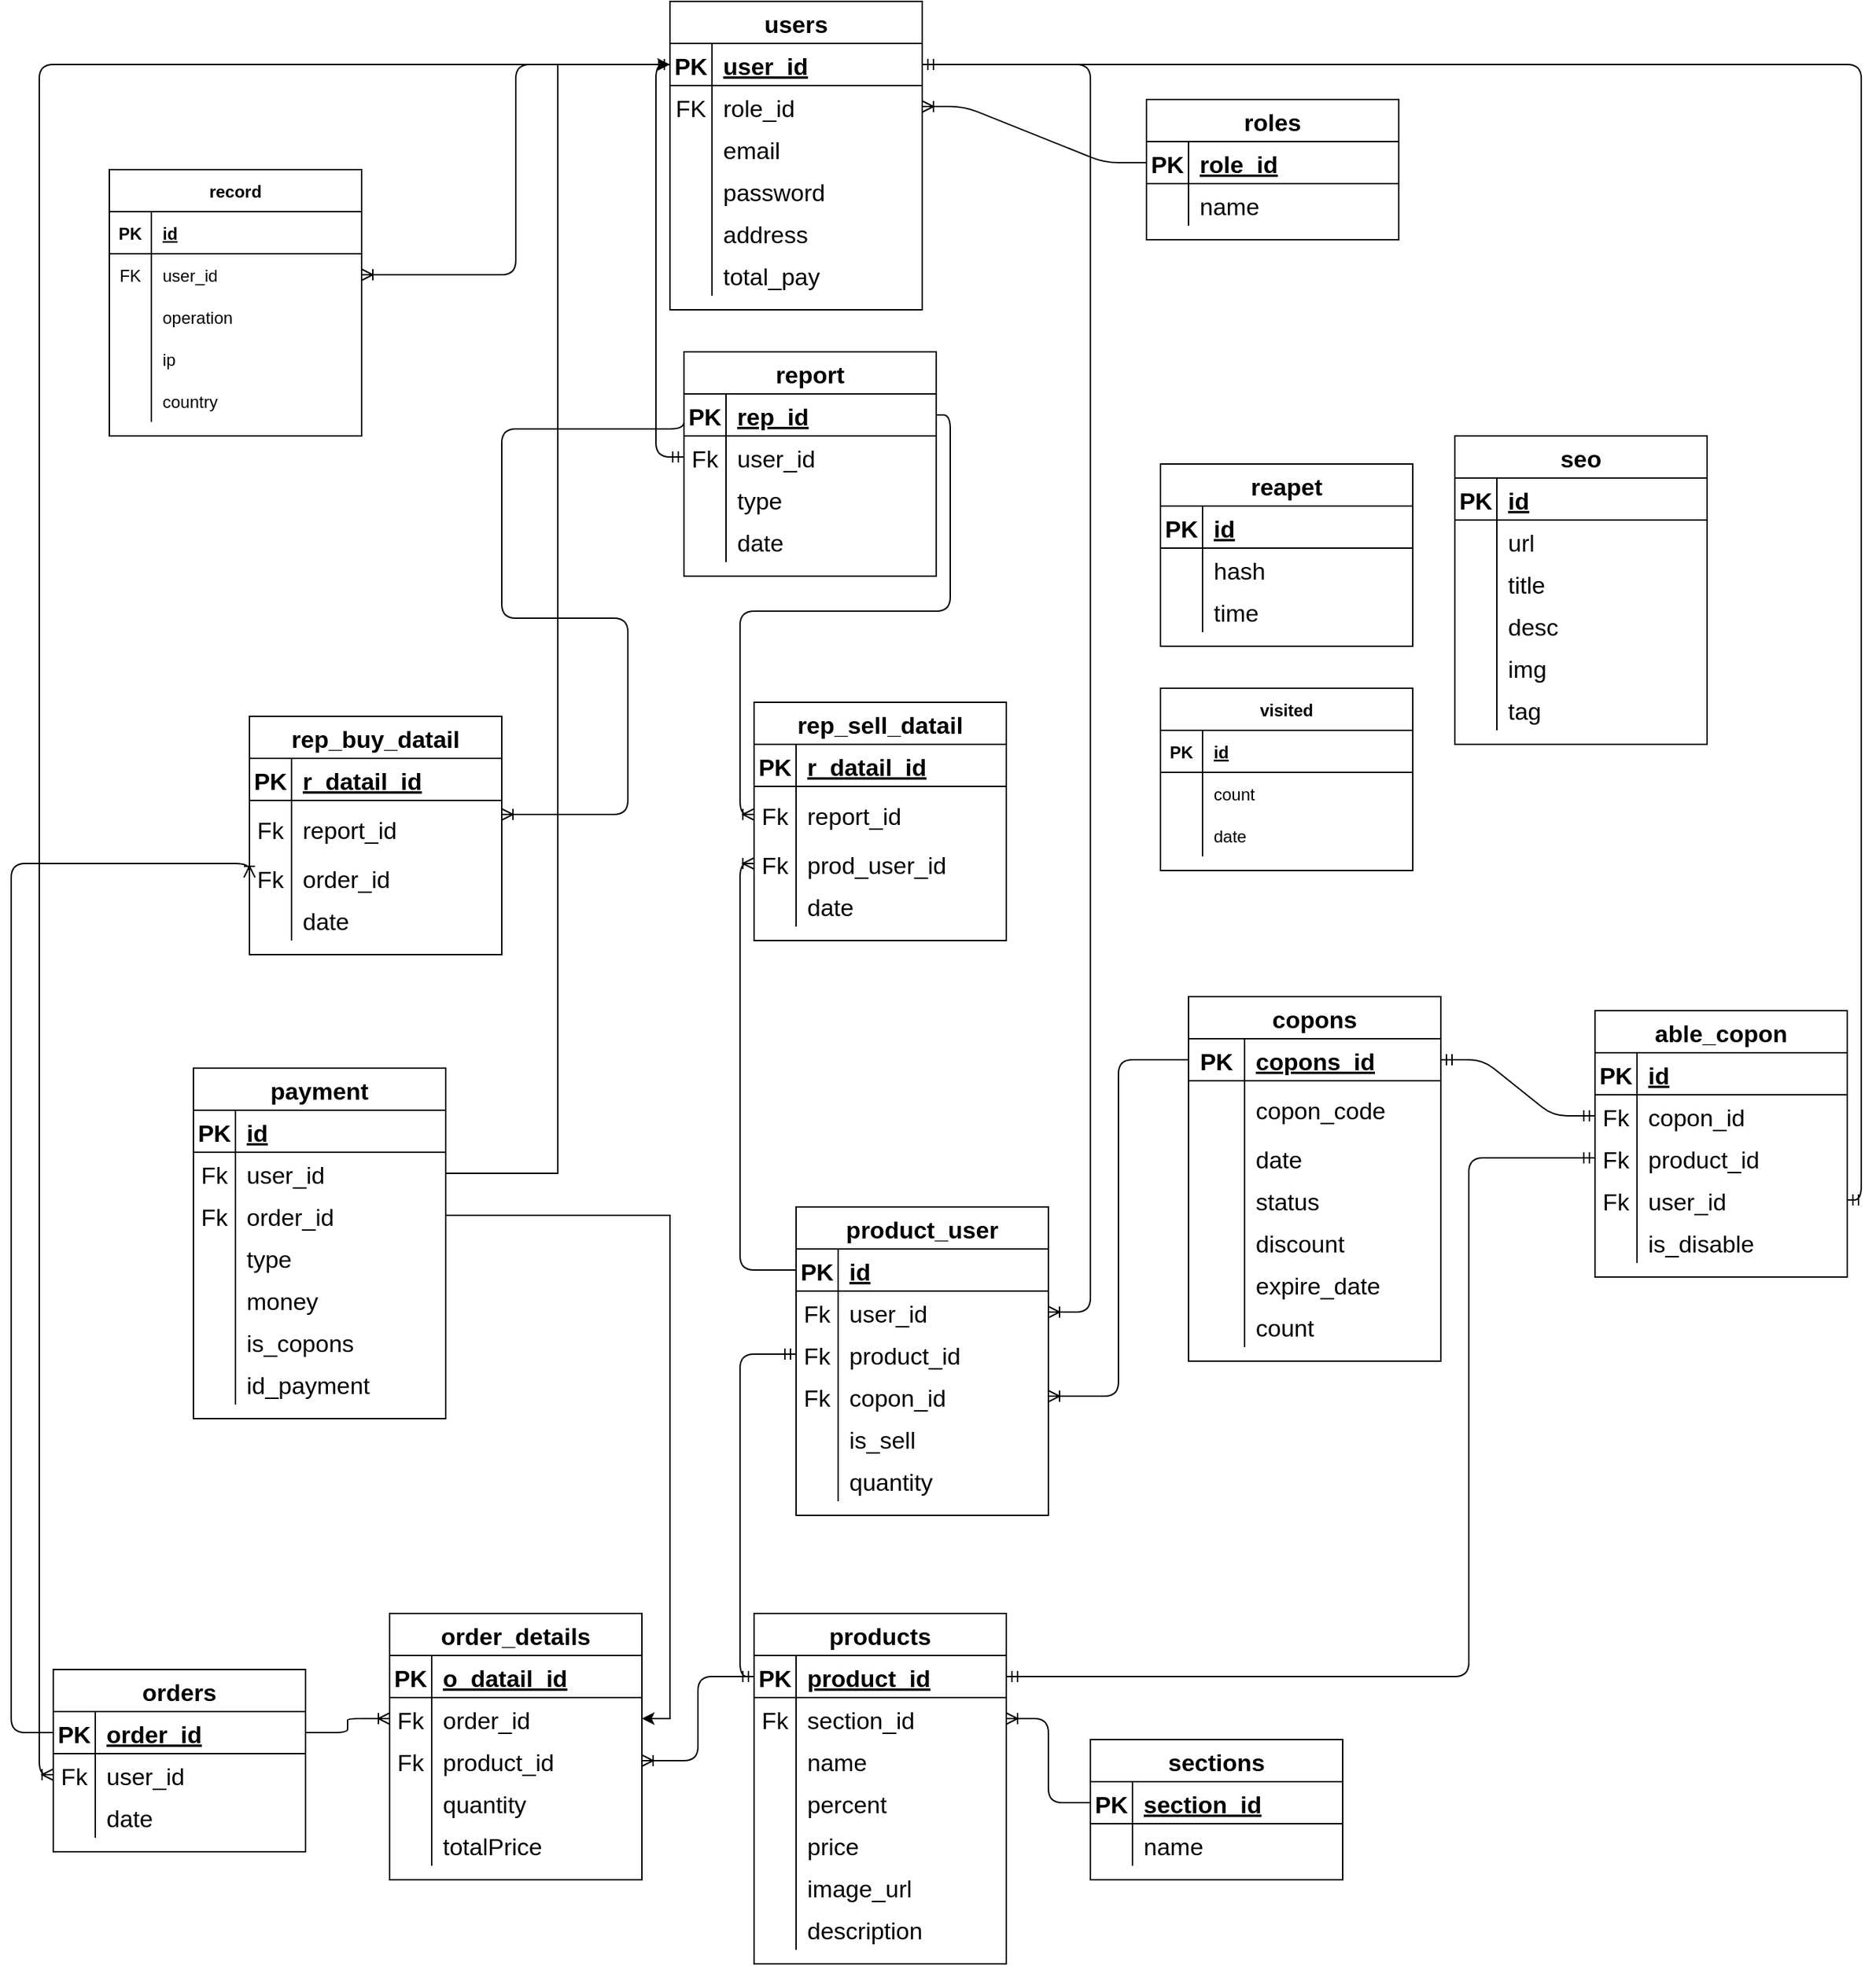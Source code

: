 <mxfile version="21.7.5" type="device">
  <diagram id="qbss3IzYU9Chm4LSOU_8" name="Page-1">
    <mxGraphModel dx="870" dy="523" grid="1" gridSize="10" guides="1" tooltips="1" connect="1" arrows="1" fold="1" page="1" pageScale="1" pageWidth="980" pageHeight="1390" background="#ffffff" math="0" shadow="0">
      <root>
        <mxCell id="0" />
        <mxCell id="1" parent="0" />
        <mxCell id="7Kl3eFVRnnR1ulcKkMNp-2" value="users" style="shape=table;startSize=30;container=1;collapsible=1;childLayout=tableLayout;fixedRows=1;rowLines=0;fontStyle=1;align=center;resizeLast=1;fontSize=17;strokeWidth=1;" parent="1" vertex="1">
          <mxGeometry x="790" y="470" width="180" height="220" as="geometry" />
        </mxCell>
        <mxCell id="7Kl3eFVRnnR1ulcKkMNp-3" value="" style="shape=partialRectangle;collapsible=0;dropTarget=0;pointerEvents=0;fillColor=none;top=0;left=0;bottom=1;right=0;points=[[0,0.5],[1,0.5]];portConstraint=eastwest;fontSize=17;strokeWidth=1;" parent="7Kl3eFVRnnR1ulcKkMNp-2" vertex="1">
          <mxGeometry y="30" width="180" height="30" as="geometry" />
        </mxCell>
        <mxCell id="7Kl3eFVRnnR1ulcKkMNp-4" value="PK" style="shape=partialRectangle;connectable=0;fillColor=none;top=0;left=0;bottom=0;right=0;fontStyle=1;overflow=hidden;fontSize=17;strokeWidth=1;" parent="7Kl3eFVRnnR1ulcKkMNp-3" vertex="1">
          <mxGeometry width="30" height="30" as="geometry">
            <mxRectangle width="30" height="30" as="alternateBounds" />
          </mxGeometry>
        </mxCell>
        <mxCell id="7Kl3eFVRnnR1ulcKkMNp-5" value="user_id" style="shape=partialRectangle;connectable=0;fillColor=none;top=0;left=0;bottom=0;right=0;align=left;spacingLeft=6;fontStyle=5;overflow=hidden;fontSize=17;strokeWidth=1;" parent="7Kl3eFVRnnR1ulcKkMNp-3" vertex="1">
          <mxGeometry x="30" width="150" height="30" as="geometry">
            <mxRectangle width="150" height="30" as="alternateBounds" />
          </mxGeometry>
        </mxCell>
        <mxCell id="7Kl3eFVRnnR1ulcKkMNp-6" value="" style="shape=partialRectangle;collapsible=0;dropTarget=0;pointerEvents=0;fillColor=none;top=0;left=0;bottom=0;right=0;points=[[0,0.5],[1,0.5]];portConstraint=eastwest;fontSize=17;strokeWidth=1;" parent="7Kl3eFVRnnR1ulcKkMNp-2" vertex="1">
          <mxGeometry y="60" width="180" height="30" as="geometry" />
        </mxCell>
        <mxCell id="7Kl3eFVRnnR1ulcKkMNp-7" value="FK" style="shape=partialRectangle;connectable=0;fillColor=none;top=0;left=0;bottom=0;right=0;editable=1;overflow=hidden;fontSize=17;strokeWidth=1;" parent="7Kl3eFVRnnR1ulcKkMNp-6" vertex="1">
          <mxGeometry width="30" height="30" as="geometry">
            <mxRectangle width="30" height="30" as="alternateBounds" />
          </mxGeometry>
        </mxCell>
        <mxCell id="7Kl3eFVRnnR1ulcKkMNp-8" value="role_id" style="shape=partialRectangle;connectable=0;fillColor=none;top=0;left=0;bottom=0;right=0;align=left;spacingLeft=6;overflow=hidden;fontSize=17;strokeWidth=1;" parent="7Kl3eFVRnnR1ulcKkMNp-6" vertex="1">
          <mxGeometry x="30" width="150" height="30" as="geometry">
            <mxRectangle width="150" height="30" as="alternateBounds" />
          </mxGeometry>
        </mxCell>
        <mxCell id="7Kl3eFVRnnR1ulcKkMNp-76" value="" style="shape=partialRectangle;collapsible=0;dropTarget=0;pointerEvents=0;fillColor=none;top=0;left=0;bottom=0;right=0;points=[[0,0.5],[1,0.5]];portConstraint=eastwest;fontSize=17;strokeWidth=1;" parent="7Kl3eFVRnnR1ulcKkMNp-2" vertex="1">
          <mxGeometry y="90" width="180" height="30" as="geometry" />
        </mxCell>
        <mxCell id="7Kl3eFVRnnR1ulcKkMNp-77" value="" style="shape=partialRectangle;connectable=0;fillColor=none;top=0;left=0;bottom=0;right=0;editable=1;overflow=hidden;fontSize=17;strokeWidth=1;" parent="7Kl3eFVRnnR1ulcKkMNp-76" vertex="1">
          <mxGeometry width="30" height="30" as="geometry">
            <mxRectangle width="30" height="30" as="alternateBounds" />
          </mxGeometry>
        </mxCell>
        <mxCell id="7Kl3eFVRnnR1ulcKkMNp-78" value="email" style="shape=partialRectangle;connectable=0;fillColor=none;top=0;left=0;bottom=0;right=0;align=left;spacingLeft=6;overflow=hidden;fontSize=17;strokeWidth=1;" parent="7Kl3eFVRnnR1ulcKkMNp-76" vertex="1">
          <mxGeometry x="30" width="150" height="30" as="geometry">
            <mxRectangle width="150" height="30" as="alternateBounds" />
          </mxGeometry>
        </mxCell>
        <mxCell id="7Kl3eFVRnnR1ulcKkMNp-79" value="" style="shape=partialRectangle;collapsible=0;dropTarget=0;pointerEvents=0;fillColor=none;top=0;left=0;bottom=0;right=0;points=[[0,0.5],[1,0.5]];portConstraint=eastwest;fontSize=17;strokeWidth=1;" parent="7Kl3eFVRnnR1ulcKkMNp-2" vertex="1">
          <mxGeometry y="120" width="180" height="30" as="geometry" />
        </mxCell>
        <mxCell id="7Kl3eFVRnnR1ulcKkMNp-80" value="" style="shape=partialRectangle;connectable=0;fillColor=none;top=0;left=0;bottom=0;right=0;editable=1;overflow=hidden;fontSize=17;strokeWidth=1;" parent="7Kl3eFVRnnR1ulcKkMNp-79" vertex="1">
          <mxGeometry width="30" height="30" as="geometry">
            <mxRectangle width="30" height="30" as="alternateBounds" />
          </mxGeometry>
        </mxCell>
        <mxCell id="7Kl3eFVRnnR1ulcKkMNp-81" value="password" style="shape=partialRectangle;connectable=0;fillColor=none;top=0;left=0;bottom=0;right=0;align=left;spacingLeft=6;overflow=hidden;fontSize=17;strokeWidth=1;" parent="7Kl3eFVRnnR1ulcKkMNp-79" vertex="1">
          <mxGeometry x="30" width="150" height="30" as="geometry">
            <mxRectangle width="150" height="30" as="alternateBounds" />
          </mxGeometry>
        </mxCell>
        <mxCell id="7Kl3eFVRnnR1ulcKkMNp-82" value="" style="shape=partialRectangle;collapsible=0;dropTarget=0;pointerEvents=0;fillColor=none;top=0;left=0;bottom=0;right=0;points=[[0,0.5],[1,0.5]];portConstraint=eastwest;fontSize=17;strokeWidth=1;" parent="7Kl3eFVRnnR1ulcKkMNp-2" vertex="1">
          <mxGeometry y="150" width="180" height="30" as="geometry" />
        </mxCell>
        <mxCell id="7Kl3eFVRnnR1ulcKkMNp-83" value="" style="shape=partialRectangle;connectable=0;fillColor=none;top=0;left=0;bottom=0;right=0;editable=1;overflow=hidden;fontSize=17;strokeWidth=1;" parent="7Kl3eFVRnnR1ulcKkMNp-82" vertex="1">
          <mxGeometry width="30" height="30" as="geometry">
            <mxRectangle width="30" height="30" as="alternateBounds" />
          </mxGeometry>
        </mxCell>
        <mxCell id="7Kl3eFVRnnR1ulcKkMNp-84" value="address" style="shape=partialRectangle;connectable=0;fillColor=none;top=0;left=0;bottom=0;right=0;align=left;spacingLeft=6;overflow=hidden;fontSize=17;strokeWidth=1;" parent="7Kl3eFVRnnR1ulcKkMNp-82" vertex="1">
          <mxGeometry x="30" width="150" height="30" as="geometry">
            <mxRectangle width="150" height="30" as="alternateBounds" />
          </mxGeometry>
        </mxCell>
        <mxCell id="jLARTgfNQFfX9ovzuWfM-16" value="" style="shape=partialRectangle;collapsible=0;dropTarget=0;pointerEvents=0;fillColor=none;top=0;left=0;bottom=0;right=0;points=[[0,0.5],[1,0.5]];portConstraint=eastwest;fontSize=17;strokeWidth=1;" parent="7Kl3eFVRnnR1ulcKkMNp-2" vertex="1">
          <mxGeometry y="180" width="180" height="30" as="geometry" />
        </mxCell>
        <mxCell id="jLARTgfNQFfX9ovzuWfM-17" value="" style="shape=partialRectangle;connectable=0;fillColor=none;top=0;left=0;bottom=0;right=0;editable=1;overflow=hidden;fontSize=17;strokeWidth=1;" parent="jLARTgfNQFfX9ovzuWfM-16" vertex="1">
          <mxGeometry width="30" height="30" as="geometry">
            <mxRectangle width="30" height="30" as="alternateBounds" />
          </mxGeometry>
        </mxCell>
        <mxCell id="jLARTgfNQFfX9ovzuWfM-18" value="total_pay" style="shape=partialRectangle;connectable=0;fillColor=none;top=0;left=0;bottom=0;right=0;align=left;spacingLeft=6;overflow=hidden;fontSize=17;strokeWidth=1;" parent="jLARTgfNQFfX9ovzuWfM-16" vertex="1">
          <mxGeometry x="30" width="150" height="30" as="geometry">
            <mxRectangle width="150" height="30" as="alternateBounds" />
          </mxGeometry>
        </mxCell>
        <mxCell id="7Kl3eFVRnnR1ulcKkMNp-15" value="roles" style="shape=table;startSize=30;container=1;collapsible=1;childLayout=tableLayout;fixedRows=1;rowLines=0;fontStyle=1;align=center;resizeLast=1;fontSize=17;strokeWidth=1;" parent="1" vertex="1">
          <mxGeometry x="1130" y="540" width="180" height="100" as="geometry" />
        </mxCell>
        <mxCell id="7Kl3eFVRnnR1ulcKkMNp-16" value="" style="shape=partialRectangle;collapsible=0;dropTarget=0;pointerEvents=0;fillColor=none;top=0;left=0;bottom=1;right=0;points=[[0,0.5],[1,0.5]];portConstraint=eastwest;fontSize=17;strokeWidth=1;" parent="7Kl3eFVRnnR1ulcKkMNp-15" vertex="1">
          <mxGeometry y="30" width="180" height="30" as="geometry" />
        </mxCell>
        <mxCell id="7Kl3eFVRnnR1ulcKkMNp-17" value="PK" style="shape=partialRectangle;connectable=0;fillColor=none;top=0;left=0;bottom=0;right=0;fontStyle=1;overflow=hidden;fontSize=17;strokeWidth=1;" parent="7Kl3eFVRnnR1ulcKkMNp-16" vertex="1">
          <mxGeometry width="30" height="30" as="geometry">
            <mxRectangle width="30" height="30" as="alternateBounds" />
          </mxGeometry>
        </mxCell>
        <mxCell id="7Kl3eFVRnnR1ulcKkMNp-18" value="role_id" style="shape=partialRectangle;connectable=0;fillColor=none;top=0;left=0;bottom=0;right=0;align=left;spacingLeft=6;fontStyle=5;overflow=hidden;fontSize=17;strokeWidth=1;" parent="7Kl3eFVRnnR1ulcKkMNp-16" vertex="1">
          <mxGeometry x="30" width="150" height="30" as="geometry">
            <mxRectangle width="150" height="30" as="alternateBounds" />
          </mxGeometry>
        </mxCell>
        <mxCell id="7Kl3eFVRnnR1ulcKkMNp-19" value="" style="shape=partialRectangle;collapsible=0;dropTarget=0;pointerEvents=0;fillColor=none;top=0;left=0;bottom=0;right=0;points=[[0,0.5],[1,0.5]];portConstraint=eastwest;fontSize=17;strokeWidth=1;" parent="7Kl3eFVRnnR1ulcKkMNp-15" vertex="1">
          <mxGeometry y="60" width="180" height="30" as="geometry" />
        </mxCell>
        <mxCell id="7Kl3eFVRnnR1ulcKkMNp-20" value="" style="shape=partialRectangle;connectable=0;fillColor=none;top=0;left=0;bottom=0;right=0;editable=1;overflow=hidden;fontSize=17;strokeWidth=1;" parent="7Kl3eFVRnnR1ulcKkMNp-19" vertex="1">
          <mxGeometry width="30" height="30" as="geometry">
            <mxRectangle width="30" height="30" as="alternateBounds" />
          </mxGeometry>
        </mxCell>
        <mxCell id="7Kl3eFVRnnR1ulcKkMNp-21" value="name" style="shape=partialRectangle;connectable=0;fillColor=none;top=0;left=0;bottom=0;right=0;align=left;spacingLeft=6;overflow=hidden;fontSize=17;strokeWidth=1;" parent="7Kl3eFVRnnR1ulcKkMNp-19" vertex="1">
          <mxGeometry x="30" width="150" height="30" as="geometry">
            <mxRectangle width="150" height="30" as="alternateBounds" />
          </mxGeometry>
        </mxCell>
        <mxCell id="7Kl3eFVRnnR1ulcKkMNp-28" value="products" style="shape=table;startSize=30;container=1;collapsible=1;childLayout=tableLayout;fixedRows=1;rowLines=0;fontStyle=1;align=center;resizeLast=1;fontSize=17;strokeWidth=1;" parent="1" vertex="1">
          <mxGeometry x="850" y="1620" width="180" height="250" as="geometry" />
        </mxCell>
        <mxCell id="7Kl3eFVRnnR1ulcKkMNp-29" value="" style="shape=partialRectangle;collapsible=0;dropTarget=0;pointerEvents=0;fillColor=none;top=0;left=0;bottom=1;right=0;points=[[0,0.5],[1,0.5]];portConstraint=eastwest;fontSize=17;strokeWidth=1;" parent="7Kl3eFVRnnR1ulcKkMNp-28" vertex="1">
          <mxGeometry y="30" width="180" height="30" as="geometry" />
        </mxCell>
        <mxCell id="7Kl3eFVRnnR1ulcKkMNp-30" value="PK" style="shape=partialRectangle;connectable=0;fillColor=none;top=0;left=0;bottom=0;right=0;fontStyle=1;overflow=hidden;fontSize=17;strokeWidth=1;" parent="7Kl3eFVRnnR1ulcKkMNp-29" vertex="1">
          <mxGeometry width="30" height="30" as="geometry">
            <mxRectangle width="30" height="30" as="alternateBounds" />
          </mxGeometry>
        </mxCell>
        <mxCell id="7Kl3eFVRnnR1ulcKkMNp-31" value="product_id" style="shape=partialRectangle;connectable=0;fillColor=none;top=0;left=0;bottom=0;right=0;align=left;spacingLeft=6;fontStyle=5;overflow=hidden;fontSize=17;strokeWidth=1;" parent="7Kl3eFVRnnR1ulcKkMNp-29" vertex="1">
          <mxGeometry x="30" width="150" height="30" as="geometry">
            <mxRectangle width="150" height="30" as="alternateBounds" />
          </mxGeometry>
        </mxCell>
        <mxCell id="7Kl3eFVRnnR1ulcKkMNp-32" value="" style="shape=partialRectangle;collapsible=0;dropTarget=0;pointerEvents=0;fillColor=none;top=0;left=0;bottom=0;right=0;points=[[0,0.5],[1,0.5]];portConstraint=eastwest;fontSize=17;strokeWidth=1;" parent="7Kl3eFVRnnR1ulcKkMNp-28" vertex="1">
          <mxGeometry y="60" width="180" height="30" as="geometry" />
        </mxCell>
        <mxCell id="7Kl3eFVRnnR1ulcKkMNp-33" value="Fk" style="shape=partialRectangle;connectable=0;fillColor=none;top=0;left=0;bottom=0;right=0;editable=1;overflow=hidden;fontSize=17;strokeWidth=1;" parent="7Kl3eFVRnnR1ulcKkMNp-32" vertex="1">
          <mxGeometry width="30" height="30" as="geometry">
            <mxRectangle width="30" height="30" as="alternateBounds" />
          </mxGeometry>
        </mxCell>
        <mxCell id="7Kl3eFVRnnR1ulcKkMNp-34" value="section_id" style="shape=partialRectangle;connectable=0;fillColor=none;top=0;left=0;bottom=0;right=0;align=left;spacingLeft=6;overflow=hidden;fontSize=17;strokeWidth=1;" parent="7Kl3eFVRnnR1ulcKkMNp-32" vertex="1">
          <mxGeometry x="30" width="150" height="30" as="geometry">
            <mxRectangle width="150" height="30" as="alternateBounds" />
          </mxGeometry>
        </mxCell>
        <mxCell id="7Kl3eFVRnnR1ulcKkMNp-35" value="" style="shape=partialRectangle;collapsible=0;dropTarget=0;pointerEvents=0;fillColor=none;top=0;left=0;bottom=0;right=0;points=[[0,0.5],[1,0.5]];portConstraint=eastwest;fontSize=17;strokeWidth=1;" parent="7Kl3eFVRnnR1ulcKkMNp-28" vertex="1">
          <mxGeometry y="90" width="180" height="30" as="geometry" />
        </mxCell>
        <mxCell id="7Kl3eFVRnnR1ulcKkMNp-36" value="" style="shape=partialRectangle;connectable=0;fillColor=none;top=0;left=0;bottom=0;right=0;editable=1;overflow=hidden;fontSize=17;strokeWidth=1;" parent="7Kl3eFVRnnR1ulcKkMNp-35" vertex="1">
          <mxGeometry width="30" height="30" as="geometry">
            <mxRectangle width="30" height="30" as="alternateBounds" />
          </mxGeometry>
        </mxCell>
        <mxCell id="7Kl3eFVRnnR1ulcKkMNp-37" value="name" style="shape=partialRectangle;connectable=0;fillColor=none;top=0;left=0;bottom=0;right=0;align=left;spacingLeft=6;overflow=hidden;fontSize=17;strokeWidth=1;" parent="7Kl3eFVRnnR1ulcKkMNp-35" vertex="1">
          <mxGeometry x="30" width="150" height="30" as="geometry">
            <mxRectangle width="150" height="30" as="alternateBounds" />
          </mxGeometry>
        </mxCell>
        <mxCell id="7Kl3eFVRnnR1ulcKkMNp-38" value="" style="shape=partialRectangle;collapsible=0;dropTarget=0;pointerEvents=0;fillColor=none;top=0;left=0;bottom=0;right=0;points=[[0,0.5],[1,0.5]];portConstraint=eastwest;fontSize=17;strokeWidth=1;" parent="7Kl3eFVRnnR1ulcKkMNp-28" vertex="1">
          <mxGeometry y="120" width="180" height="30" as="geometry" />
        </mxCell>
        <mxCell id="7Kl3eFVRnnR1ulcKkMNp-39" value="" style="shape=partialRectangle;connectable=0;fillColor=none;top=0;left=0;bottom=0;right=0;editable=1;overflow=hidden;fontSize=17;strokeWidth=1;" parent="7Kl3eFVRnnR1ulcKkMNp-38" vertex="1">
          <mxGeometry width="30" height="30" as="geometry">
            <mxRectangle width="30" height="30" as="alternateBounds" />
          </mxGeometry>
        </mxCell>
        <mxCell id="7Kl3eFVRnnR1ulcKkMNp-40" value="percent" style="shape=partialRectangle;connectable=0;fillColor=none;top=0;left=0;bottom=0;right=0;align=left;spacingLeft=6;overflow=hidden;fontSize=17;strokeWidth=1;" parent="7Kl3eFVRnnR1ulcKkMNp-38" vertex="1">
          <mxGeometry x="30" width="150" height="30" as="geometry">
            <mxRectangle width="150" height="30" as="alternateBounds" />
          </mxGeometry>
        </mxCell>
        <mxCell id="7Kl3eFVRnnR1ulcKkMNp-140" value="" style="shape=partialRectangle;collapsible=0;dropTarget=0;pointerEvents=0;fillColor=none;top=0;left=0;bottom=0;right=0;points=[[0,0.5],[1,0.5]];portConstraint=eastwest;fontSize=17;strokeWidth=1;" parent="7Kl3eFVRnnR1ulcKkMNp-28" vertex="1">
          <mxGeometry y="150" width="180" height="30" as="geometry" />
        </mxCell>
        <mxCell id="7Kl3eFVRnnR1ulcKkMNp-141" value="" style="shape=partialRectangle;connectable=0;fillColor=none;top=0;left=0;bottom=0;right=0;editable=1;overflow=hidden;fontSize=17;strokeWidth=1;" parent="7Kl3eFVRnnR1ulcKkMNp-140" vertex="1">
          <mxGeometry width="30" height="30" as="geometry">
            <mxRectangle width="30" height="30" as="alternateBounds" />
          </mxGeometry>
        </mxCell>
        <mxCell id="7Kl3eFVRnnR1ulcKkMNp-142" value="price" style="shape=partialRectangle;connectable=0;fillColor=none;top=0;left=0;bottom=0;right=0;align=left;spacingLeft=6;overflow=hidden;fontSize=17;strokeWidth=1;" parent="7Kl3eFVRnnR1ulcKkMNp-140" vertex="1">
          <mxGeometry x="30" width="150" height="30" as="geometry">
            <mxRectangle width="150" height="30" as="alternateBounds" />
          </mxGeometry>
        </mxCell>
        <mxCell id="7Kl3eFVRnnR1ulcKkMNp-143" value="" style="shape=partialRectangle;collapsible=0;dropTarget=0;pointerEvents=0;fillColor=none;top=0;left=0;bottom=0;right=0;points=[[0,0.5],[1,0.5]];portConstraint=eastwest;fontSize=17;strokeWidth=1;" parent="7Kl3eFVRnnR1ulcKkMNp-28" vertex="1">
          <mxGeometry y="180" width="180" height="30" as="geometry" />
        </mxCell>
        <mxCell id="7Kl3eFVRnnR1ulcKkMNp-144" value="" style="shape=partialRectangle;connectable=0;fillColor=none;top=0;left=0;bottom=0;right=0;editable=1;overflow=hidden;fontSize=17;strokeWidth=1;" parent="7Kl3eFVRnnR1ulcKkMNp-143" vertex="1">
          <mxGeometry width="30" height="30" as="geometry">
            <mxRectangle width="30" height="30" as="alternateBounds" />
          </mxGeometry>
        </mxCell>
        <mxCell id="7Kl3eFVRnnR1ulcKkMNp-145" value="image_url" style="shape=partialRectangle;connectable=0;fillColor=none;top=0;left=0;bottom=0;right=0;align=left;spacingLeft=6;overflow=hidden;fontSize=17;strokeWidth=1;" parent="7Kl3eFVRnnR1ulcKkMNp-143" vertex="1">
          <mxGeometry x="30" width="150" height="30" as="geometry">
            <mxRectangle width="150" height="30" as="alternateBounds" />
          </mxGeometry>
        </mxCell>
        <mxCell id="7Kl3eFVRnnR1ulcKkMNp-146" value="" style="shape=partialRectangle;collapsible=0;dropTarget=0;pointerEvents=0;fillColor=none;top=0;left=0;bottom=0;right=0;points=[[0,0.5],[1,0.5]];portConstraint=eastwest;fontSize=17;strokeWidth=1;" parent="7Kl3eFVRnnR1ulcKkMNp-28" vertex="1">
          <mxGeometry y="210" width="180" height="30" as="geometry" />
        </mxCell>
        <mxCell id="7Kl3eFVRnnR1ulcKkMNp-147" value="" style="shape=partialRectangle;connectable=0;fillColor=none;top=0;left=0;bottom=0;right=0;editable=1;overflow=hidden;fontSize=17;strokeWidth=1;" parent="7Kl3eFVRnnR1ulcKkMNp-146" vertex="1">
          <mxGeometry width="30" height="30" as="geometry">
            <mxRectangle width="30" height="30" as="alternateBounds" />
          </mxGeometry>
        </mxCell>
        <mxCell id="7Kl3eFVRnnR1ulcKkMNp-148" value="description" style="shape=partialRectangle;connectable=0;fillColor=none;top=0;left=0;bottom=0;right=0;align=left;spacingLeft=6;overflow=hidden;fontSize=17;strokeWidth=1;" parent="7Kl3eFVRnnR1ulcKkMNp-146" vertex="1">
          <mxGeometry x="30" width="150" height="30" as="geometry">
            <mxRectangle width="150" height="30" as="alternateBounds" />
          </mxGeometry>
        </mxCell>
        <mxCell id="7Kl3eFVRnnR1ulcKkMNp-41" value="sections" style="shape=table;startSize=30;container=1;collapsible=1;childLayout=tableLayout;fixedRows=1;rowLines=0;fontStyle=1;align=center;resizeLast=1;fontSize=17;strokeWidth=1;" parent="1" vertex="1">
          <mxGeometry x="1090" y="1710" width="180" height="100" as="geometry" />
        </mxCell>
        <mxCell id="7Kl3eFVRnnR1ulcKkMNp-42" value="" style="shape=partialRectangle;collapsible=0;dropTarget=0;pointerEvents=0;fillColor=none;top=0;left=0;bottom=1;right=0;points=[[0,0.5],[1,0.5]];portConstraint=eastwest;fontSize=17;strokeWidth=1;" parent="7Kl3eFVRnnR1ulcKkMNp-41" vertex="1">
          <mxGeometry y="30" width="180" height="30" as="geometry" />
        </mxCell>
        <mxCell id="7Kl3eFVRnnR1ulcKkMNp-43" value="PK" style="shape=partialRectangle;connectable=0;fillColor=none;top=0;left=0;bottom=0;right=0;fontStyle=1;overflow=hidden;fontSize=17;strokeWidth=1;" parent="7Kl3eFVRnnR1ulcKkMNp-42" vertex="1">
          <mxGeometry width="30" height="30" as="geometry">
            <mxRectangle width="30" height="30" as="alternateBounds" />
          </mxGeometry>
        </mxCell>
        <mxCell id="7Kl3eFVRnnR1ulcKkMNp-44" value="section_id" style="shape=partialRectangle;connectable=0;fillColor=none;top=0;left=0;bottom=0;right=0;align=left;spacingLeft=6;fontStyle=5;overflow=hidden;fontSize=17;strokeWidth=1;" parent="7Kl3eFVRnnR1ulcKkMNp-42" vertex="1">
          <mxGeometry x="30" width="150" height="30" as="geometry">
            <mxRectangle width="150" height="30" as="alternateBounds" />
          </mxGeometry>
        </mxCell>
        <mxCell id="7Kl3eFVRnnR1ulcKkMNp-45" value="" style="shape=partialRectangle;collapsible=0;dropTarget=0;pointerEvents=0;fillColor=none;top=0;left=0;bottom=0;right=0;points=[[0,0.5],[1,0.5]];portConstraint=eastwest;fontSize=17;strokeWidth=1;" parent="7Kl3eFVRnnR1ulcKkMNp-41" vertex="1">
          <mxGeometry y="60" width="180" height="30" as="geometry" />
        </mxCell>
        <mxCell id="7Kl3eFVRnnR1ulcKkMNp-46" value="" style="shape=partialRectangle;connectable=0;fillColor=none;top=0;left=0;bottom=0;right=0;editable=1;overflow=hidden;fontSize=17;strokeWidth=1;" parent="7Kl3eFVRnnR1ulcKkMNp-45" vertex="1">
          <mxGeometry width="30" height="30" as="geometry">
            <mxRectangle width="30" height="30" as="alternateBounds" />
          </mxGeometry>
        </mxCell>
        <mxCell id="7Kl3eFVRnnR1ulcKkMNp-47" value="name" style="shape=partialRectangle;connectable=0;fillColor=none;top=0;left=0;bottom=0;right=0;align=left;spacingLeft=6;overflow=hidden;fontSize=17;strokeWidth=1;" parent="7Kl3eFVRnnR1ulcKkMNp-45" vertex="1">
          <mxGeometry x="30" width="150" height="30" as="geometry">
            <mxRectangle width="150" height="30" as="alternateBounds" />
          </mxGeometry>
        </mxCell>
        <mxCell id="7Kl3eFVRnnR1ulcKkMNp-75" value="" style="edgeStyle=entityRelationEdgeStyle;fontSize=17;html=1;endArrow=ERoneToMany;exitX=0;exitY=0.5;exitDx=0;exitDy=0;entryX=1;entryY=0.5;entryDx=0;entryDy=0;strokeWidth=1;" parent="1" source="7Kl3eFVRnnR1ulcKkMNp-42" target="7Kl3eFVRnnR1ulcKkMNp-32" edge="1">
          <mxGeometry width="100" height="100" relative="1" as="geometry">
            <mxPoint x="1010" y="1520" as="sourcePoint" />
            <mxPoint x="1110" y="1420" as="targetPoint" />
          </mxGeometry>
        </mxCell>
        <mxCell id="7Kl3eFVRnnR1ulcKkMNp-98" value="orders" style="shape=table;startSize=30;container=1;collapsible=1;childLayout=tableLayout;fixedRows=1;rowLines=0;fontStyle=1;align=center;resizeLast=1;fontSize=17;strokeWidth=1;" parent="1" vertex="1">
          <mxGeometry x="350" y="1660" width="180" height="130" as="geometry" />
        </mxCell>
        <mxCell id="7Kl3eFVRnnR1ulcKkMNp-99" value="" style="shape=partialRectangle;collapsible=0;dropTarget=0;pointerEvents=0;fillColor=none;top=0;left=0;bottom=1;right=0;points=[[0,0.5],[1,0.5]];portConstraint=eastwest;fontSize=17;strokeWidth=1;" parent="7Kl3eFVRnnR1ulcKkMNp-98" vertex="1">
          <mxGeometry y="30" width="180" height="30" as="geometry" />
        </mxCell>
        <mxCell id="7Kl3eFVRnnR1ulcKkMNp-100" value="PK" style="shape=partialRectangle;connectable=0;fillColor=none;top=0;left=0;bottom=0;right=0;fontStyle=1;overflow=hidden;fontSize=17;strokeWidth=1;" parent="7Kl3eFVRnnR1ulcKkMNp-99" vertex="1">
          <mxGeometry width="30" height="30" as="geometry">
            <mxRectangle width="30" height="30" as="alternateBounds" />
          </mxGeometry>
        </mxCell>
        <mxCell id="7Kl3eFVRnnR1ulcKkMNp-101" value="order_id" style="shape=partialRectangle;connectable=0;fillColor=none;top=0;left=0;bottom=0;right=0;align=left;spacingLeft=6;fontStyle=5;overflow=hidden;fontSize=17;strokeWidth=1;" parent="7Kl3eFVRnnR1ulcKkMNp-99" vertex="1">
          <mxGeometry x="30" width="150" height="30" as="geometry">
            <mxRectangle width="150" height="30" as="alternateBounds" />
          </mxGeometry>
        </mxCell>
        <mxCell id="7Kl3eFVRnnR1ulcKkMNp-105" value="" style="shape=partialRectangle;collapsible=0;dropTarget=0;pointerEvents=0;fillColor=none;top=0;left=0;bottom=0;right=0;points=[[0,0.5],[1,0.5]];portConstraint=eastwest;fontSize=17;strokeWidth=1;" parent="7Kl3eFVRnnR1ulcKkMNp-98" vertex="1">
          <mxGeometry y="60" width="180" height="30" as="geometry" />
        </mxCell>
        <mxCell id="7Kl3eFVRnnR1ulcKkMNp-106" value="Fk" style="shape=partialRectangle;connectable=0;fillColor=none;top=0;left=0;bottom=0;right=0;editable=1;overflow=hidden;fontSize=17;strokeWidth=1;" parent="7Kl3eFVRnnR1ulcKkMNp-105" vertex="1">
          <mxGeometry width="30" height="30" as="geometry">
            <mxRectangle width="30" height="30" as="alternateBounds" />
          </mxGeometry>
        </mxCell>
        <mxCell id="7Kl3eFVRnnR1ulcKkMNp-107" value="user_id" style="shape=partialRectangle;connectable=0;fillColor=none;top=0;left=0;bottom=0;right=0;align=left;spacingLeft=6;overflow=hidden;fontSize=17;strokeWidth=1;" parent="7Kl3eFVRnnR1ulcKkMNp-105" vertex="1">
          <mxGeometry x="30" width="150" height="30" as="geometry">
            <mxRectangle width="150" height="30" as="alternateBounds" />
          </mxGeometry>
        </mxCell>
        <mxCell id="7Kl3eFVRnnR1ulcKkMNp-240" value="" style="shape=partialRectangle;collapsible=0;dropTarget=0;pointerEvents=0;fillColor=none;top=0;left=0;bottom=0;right=0;points=[[0,0.5],[1,0.5]];portConstraint=eastwest;fontSize=17;strokeWidth=1;" parent="7Kl3eFVRnnR1ulcKkMNp-98" vertex="1">
          <mxGeometry y="90" width="180" height="30" as="geometry" />
        </mxCell>
        <mxCell id="7Kl3eFVRnnR1ulcKkMNp-241" value="" style="shape=partialRectangle;connectable=0;fillColor=none;top=0;left=0;bottom=0;right=0;editable=1;overflow=hidden;fontSize=17;strokeWidth=1;" parent="7Kl3eFVRnnR1ulcKkMNp-240" vertex="1">
          <mxGeometry width="30" height="30" as="geometry">
            <mxRectangle width="30" height="30" as="alternateBounds" />
          </mxGeometry>
        </mxCell>
        <mxCell id="7Kl3eFVRnnR1ulcKkMNp-242" value="date" style="shape=partialRectangle;connectable=0;fillColor=none;top=0;left=0;bottom=0;right=0;align=left;spacingLeft=6;overflow=hidden;fontSize=17;strokeWidth=1;" parent="7Kl3eFVRnnR1ulcKkMNp-240" vertex="1">
          <mxGeometry x="30" width="150" height="30" as="geometry">
            <mxRectangle width="150" height="30" as="alternateBounds" />
          </mxGeometry>
        </mxCell>
        <mxCell id="7Kl3eFVRnnR1ulcKkMNp-113" value="rep_buy_datail" style="shape=table;startSize=30;container=1;collapsible=1;childLayout=tableLayout;fixedRows=1;rowLines=0;fontStyle=1;align=center;resizeLast=1;fontSize=17;strokeWidth=1;" parent="1" vertex="1">
          <mxGeometry x="490" y="980" width="180" height="170" as="geometry" />
        </mxCell>
        <mxCell id="7Kl3eFVRnnR1ulcKkMNp-114" value="" style="shape=partialRectangle;collapsible=0;dropTarget=0;pointerEvents=0;fillColor=none;top=0;left=0;bottom=1;right=0;points=[[0,0.5],[1,0.5]];portConstraint=eastwest;fontSize=17;strokeWidth=1;" parent="7Kl3eFVRnnR1ulcKkMNp-113" vertex="1">
          <mxGeometry y="30" width="180" height="30" as="geometry" />
        </mxCell>
        <mxCell id="7Kl3eFVRnnR1ulcKkMNp-115" value="PK" style="shape=partialRectangle;connectable=0;fillColor=none;top=0;left=0;bottom=0;right=0;fontStyle=1;overflow=hidden;fontSize=17;strokeWidth=1;" parent="7Kl3eFVRnnR1ulcKkMNp-114" vertex="1">
          <mxGeometry width="30" height="30" as="geometry">
            <mxRectangle width="30" height="30" as="alternateBounds" />
          </mxGeometry>
        </mxCell>
        <mxCell id="7Kl3eFVRnnR1ulcKkMNp-116" value="r_datail_id" style="shape=partialRectangle;connectable=0;fillColor=none;top=0;left=0;bottom=0;right=0;align=left;spacingLeft=6;fontStyle=5;overflow=hidden;fontSize=17;strokeWidth=1;" parent="7Kl3eFVRnnR1ulcKkMNp-114" vertex="1">
          <mxGeometry x="30" width="150" height="30" as="geometry">
            <mxRectangle width="150" height="30" as="alternateBounds" />
          </mxGeometry>
        </mxCell>
        <mxCell id="7Kl3eFVRnnR1ulcKkMNp-117" value="" style="shape=partialRectangle;collapsible=0;dropTarget=0;pointerEvents=0;fillColor=none;top=0;left=0;bottom=0;right=0;points=[[0,0.5],[1,0.5]];portConstraint=eastwest;fontSize=17;strokeWidth=1;" parent="7Kl3eFVRnnR1ulcKkMNp-113" vertex="1">
          <mxGeometry y="60" width="180" height="40" as="geometry" />
        </mxCell>
        <mxCell id="7Kl3eFVRnnR1ulcKkMNp-118" value="Fk" style="shape=partialRectangle;connectable=0;fillColor=none;top=0;left=0;bottom=0;right=0;editable=1;overflow=hidden;fontSize=17;strokeWidth=1;" parent="7Kl3eFVRnnR1ulcKkMNp-117" vertex="1">
          <mxGeometry width="30" height="40" as="geometry">
            <mxRectangle width="30" height="40" as="alternateBounds" />
          </mxGeometry>
        </mxCell>
        <mxCell id="7Kl3eFVRnnR1ulcKkMNp-119" value="report_id" style="shape=partialRectangle;connectable=0;fillColor=none;top=0;left=0;bottom=0;right=0;align=left;spacingLeft=6;overflow=hidden;fontSize=17;strokeWidth=1;" parent="7Kl3eFVRnnR1ulcKkMNp-117" vertex="1">
          <mxGeometry x="30" width="150" height="40" as="geometry">
            <mxRectangle width="150" height="40" as="alternateBounds" />
          </mxGeometry>
        </mxCell>
        <mxCell id="7Kl3eFVRnnR1ulcKkMNp-120" value="" style="shape=partialRectangle;collapsible=0;dropTarget=0;pointerEvents=0;fillColor=none;top=0;left=0;bottom=0;right=0;points=[[0,0.5],[1,0.5]];portConstraint=eastwest;fontSize=17;strokeWidth=1;" parent="7Kl3eFVRnnR1ulcKkMNp-113" vertex="1">
          <mxGeometry y="100" width="180" height="30" as="geometry" />
        </mxCell>
        <mxCell id="7Kl3eFVRnnR1ulcKkMNp-121" value="Fk" style="shape=partialRectangle;connectable=0;fillColor=none;top=0;left=0;bottom=0;right=0;editable=1;overflow=hidden;fontSize=17;strokeWidth=1;" parent="7Kl3eFVRnnR1ulcKkMNp-120" vertex="1">
          <mxGeometry width="30" height="30" as="geometry">
            <mxRectangle width="30" height="30" as="alternateBounds" />
          </mxGeometry>
        </mxCell>
        <mxCell id="7Kl3eFVRnnR1ulcKkMNp-122" value="order_id" style="shape=partialRectangle;connectable=0;fillColor=none;top=0;left=0;bottom=0;right=0;align=left;spacingLeft=6;overflow=hidden;fontSize=17;strokeWidth=1;" parent="7Kl3eFVRnnR1ulcKkMNp-120" vertex="1">
          <mxGeometry x="30" width="150" height="30" as="geometry">
            <mxRectangle width="150" height="30" as="alternateBounds" />
          </mxGeometry>
        </mxCell>
        <mxCell id="7Kl3eFVRnnR1ulcKkMNp-123" value="" style="shape=partialRectangle;collapsible=0;dropTarget=0;pointerEvents=0;fillColor=none;top=0;left=0;bottom=0;right=0;points=[[0,0.5],[1,0.5]];portConstraint=eastwest;fontSize=17;strokeWidth=1;" parent="7Kl3eFVRnnR1ulcKkMNp-113" vertex="1">
          <mxGeometry y="130" width="180" height="30" as="geometry" />
        </mxCell>
        <mxCell id="7Kl3eFVRnnR1ulcKkMNp-124" value="" style="shape=partialRectangle;connectable=0;fillColor=none;top=0;left=0;bottom=0;right=0;editable=1;overflow=hidden;fontSize=17;strokeWidth=1;" parent="7Kl3eFVRnnR1ulcKkMNp-123" vertex="1">
          <mxGeometry width="30" height="30" as="geometry">
            <mxRectangle width="30" height="30" as="alternateBounds" />
          </mxGeometry>
        </mxCell>
        <mxCell id="7Kl3eFVRnnR1ulcKkMNp-125" value="date" style="shape=partialRectangle;connectable=0;fillColor=none;top=0;left=0;bottom=0;right=0;align=left;spacingLeft=6;overflow=hidden;fontSize=17;strokeWidth=1;" parent="7Kl3eFVRnnR1ulcKkMNp-123" vertex="1">
          <mxGeometry x="30" width="150" height="30" as="geometry">
            <mxRectangle width="150" height="30" as="alternateBounds" />
          </mxGeometry>
        </mxCell>
        <mxCell id="7Kl3eFVRnnR1ulcKkMNp-152" value="copons" style="shape=table;startSize=30;container=1;collapsible=1;childLayout=tableLayout;fixedRows=1;rowLines=0;fontStyle=1;align=center;resizeLast=1;fontSize=17;strokeWidth=1;" parent="1" vertex="1">
          <mxGeometry x="1160" y="1180" width="180" height="260" as="geometry" />
        </mxCell>
        <mxCell id="7Kl3eFVRnnR1ulcKkMNp-153" value="" style="shape=partialRectangle;collapsible=0;dropTarget=0;pointerEvents=0;fillColor=none;top=0;left=0;bottom=1;right=0;points=[[0,0.5],[1,0.5]];portConstraint=eastwest;fontSize=17;strokeWidth=1;" parent="7Kl3eFVRnnR1ulcKkMNp-152" vertex="1">
          <mxGeometry y="30" width="180" height="30" as="geometry" />
        </mxCell>
        <mxCell id="7Kl3eFVRnnR1ulcKkMNp-154" value="PK" style="shape=partialRectangle;connectable=0;fillColor=none;top=0;left=0;bottom=0;right=0;fontStyle=1;overflow=hidden;fontSize=17;strokeWidth=1;" parent="7Kl3eFVRnnR1ulcKkMNp-153" vertex="1">
          <mxGeometry width="40" height="30" as="geometry">
            <mxRectangle width="40" height="30" as="alternateBounds" />
          </mxGeometry>
        </mxCell>
        <mxCell id="7Kl3eFVRnnR1ulcKkMNp-155" value="copons_id" style="shape=partialRectangle;connectable=0;fillColor=none;top=0;left=0;bottom=0;right=0;align=left;spacingLeft=6;fontStyle=5;overflow=hidden;fontSize=17;strokeWidth=1;" parent="7Kl3eFVRnnR1ulcKkMNp-153" vertex="1">
          <mxGeometry x="40" width="140" height="30" as="geometry">
            <mxRectangle width="140" height="30" as="alternateBounds" />
          </mxGeometry>
        </mxCell>
        <mxCell id="7Kl3eFVRnnR1ulcKkMNp-156" value="" style="shape=partialRectangle;collapsible=0;dropTarget=0;pointerEvents=0;fillColor=none;top=0;left=0;bottom=0;right=0;points=[[0,0.5],[1,0.5]];portConstraint=eastwest;fontSize=17;strokeWidth=1;" parent="7Kl3eFVRnnR1ulcKkMNp-152" vertex="1">
          <mxGeometry y="60" width="180" height="40" as="geometry" />
        </mxCell>
        <mxCell id="7Kl3eFVRnnR1ulcKkMNp-157" value="" style="shape=partialRectangle;connectable=0;fillColor=none;top=0;left=0;bottom=0;right=0;editable=1;overflow=hidden;fontSize=17;strokeWidth=1;" parent="7Kl3eFVRnnR1ulcKkMNp-156" vertex="1">
          <mxGeometry width="40" height="40" as="geometry">
            <mxRectangle width="40" height="40" as="alternateBounds" />
          </mxGeometry>
        </mxCell>
        <mxCell id="7Kl3eFVRnnR1ulcKkMNp-158" value="copon_code" style="shape=partialRectangle;connectable=0;fillColor=none;top=0;left=0;bottom=0;right=0;align=left;spacingLeft=6;overflow=hidden;fontSize=17;strokeWidth=1;" parent="7Kl3eFVRnnR1ulcKkMNp-156" vertex="1">
          <mxGeometry x="40" width="140" height="40" as="geometry">
            <mxRectangle width="140" height="40" as="alternateBounds" />
          </mxGeometry>
        </mxCell>
        <mxCell id="7Kl3eFVRnnR1ulcKkMNp-162" value="" style="shape=partialRectangle;collapsible=0;dropTarget=0;pointerEvents=0;fillColor=none;top=0;left=0;bottom=0;right=0;points=[[0,0.5],[1,0.5]];portConstraint=eastwest;fontSize=17;strokeWidth=1;" parent="7Kl3eFVRnnR1ulcKkMNp-152" vertex="1">
          <mxGeometry y="100" width="180" height="30" as="geometry" />
        </mxCell>
        <mxCell id="7Kl3eFVRnnR1ulcKkMNp-163" value="" style="shape=partialRectangle;connectable=0;fillColor=none;top=0;left=0;bottom=0;right=0;editable=1;overflow=hidden;fontSize=17;strokeWidth=1;" parent="7Kl3eFVRnnR1ulcKkMNp-162" vertex="1">
          <mxGeometry width="40" height="30" as="geometry">
            <mxRectangle width="40" height="30" as="alternateBounds" />
          </mxGeometry>
        </mxCell>
        <mxCell id="7Kl3eFVRnnR1ulcKkMNp-164" value="date" style="shape=partialRectangle;connectable=0;fillColor=none;top=0;left=0;bottom=0;right=0;align=left;spacingLeft=6;overflow=hidden;fontSize=17;strokeWidth=1;" parent="7Kl3eFVRnnR1ulcKkMNp-162" vertex="1">
          <mxGeometry x="40" width="140" height="30" as="geometry">
            <mxRectangle width="140" height="30" as="alternateBounds" />
          </mxGeometry>
        </mxCell>
        <mxCell id="7Kl3eFVRnnR1ulcKkMNp-165" value="" style="shape=partialRectangle;collapsible=0;dropTarget=0;pointerEvents=0;fillColor=none;top=0;left=0;bottom=0;right=0;points=[[0,0.5],[1,0.5]];portConstraint=eastwest;fontSize=17;strokeWidth=1;" parent="7Kl3eFVRnnR1ulcKkMNp-152" vertex="1">
          <mxGeometry y="130" width="180" height="30" as="geometry" />
        </mxCell>
        <mxCell id="7Kl3eFVRnnR1ulcKkMNp-166" value="" style="shape=partialRectangle;connectable=0;fillColor=none;top=0;left=0;bottom=0;right=0;editable=1;overflow=hidden;fontSize=17;strokeWidth=1;" parent="7Kl3eFVRnnR1ulcKkMNp-165" vertex="1">
          <mxGeometry width="40" height="30" as="geometry">
            <mxRectangle width="40" height="30" as="alternateBounds" />
          </mxGeometry>
        </mxCell>
        <mxCell id="7Kl3eFVRnnR1ulcKkMNp-167" value="status" style="shape=partialRectangle;connectable=0;fillColor=none;top=0;left=0;bottom=0;right=0;align=left;spacingLeft=6;overflow=hidden;fontSize=17;strokeWidth=1;" parent="7Kl3eFVRnnR1ulcKkMNp-165" vertex="1">
          <mxGeometry x="40" width="140" height="30" as="geometry">
            <mxRectangle width="140" height="30" as="alternateBounds" />
          </mxGeometry>
        </mxCell>
        <mxCell id="7Kl3eFVRnnR1ulcKkMNp-168" value="" style="shape=partialRectangle;collapsible=0;dropTarget=0;pointerEvents=0;fillColor=none;top=0;left=0;bottom=0;right=0;points=[[0,0.5],[1,0.5]];portConstraint=eastwest;fontSize=17;strokeWidth=1;" parent="7Kl3eFVRnnR1ulcKkMNp-152" vertex="1">
          <mxGeometry y="160" width="180" height="30" as="geometry" />
        </mxCell>
        <mxCell id="7Kl3eFVRnnR1ulcKkMNp-169" value="" style="shape=partialRectangle;connectable=0;fillColor=none;top=0;left=0;bottom=0;right=0;editable=1;overflow=hidden;fontSize=17;strokeWidth=1;" parent="7Kl3eFVRnnR1ulcKkMNp-168" vertex="1">
          <mxGeometry width="40" height="30" as="geometry">
            <mxRectangle width="40" height="30" as="alternateBounds" />
          </mxGeometry>
        </mxCell>
        <mxCell id="7Kl3eFVRnnR1ulcKkMNp-170" value="discount" style="shape=partialRectangle;connectable=0;fillColor=none;top=0;left=0;bottom=0;right=0;align=left;spacingLeft=6;overflow=hidden;fontSize=17;strokeWidth=1;" parent="7Kl3eFVRnnR1ulcKkMNp-168" vertex="1">
          <mxGeometry x="40" width="140" height="30" as="geometry">
            <mxRectangle width="140" height="30" as="alternateBounds" />
          </mxGeometry>
        </mxCell>
        <mxCell id="7Kl3eFVRnnR1ulcKkMNp-171" value="" style="shape=partialRectangle;collapsible=0;dropTarget=0;pointerEvents=0;fillColor=none;top=0;left=0;bottom=0;right=0;points=[[0,0.5],[1,0.5]];portConstraint=eastwest;fontSize=17;strokeWidth=1;" parent="7Kl3eFVRnnR1ulcKkMNp-152" vertex="1">
          <mxGeometry y="190" width="180" height="30" as="geometry" />
        </mxCell>
        <mxCell id="7Kl3eFVRnnR1ulcKkMNp-172" value="" style="shape=partialRectangle;connectable=0;fillColor=none;top=0;left=0;bottom=0;right=0;editable=1;overflow=hidden;fontSize=17;strokeWidth=1;" parent="7Kl3eFVRnnR1ulcKkMNp-171" vertex="1">
          <mxGeometry width="40" height="30" as="geometry">
            <mxRectangle width="40" height="30" as="alternateBounds" />
          </mxGeometry>
        </mxCell>
        <mxCell id="7Kl3eFVRnnR1ulcKkMNp-173" value="expire_date" style="shape=partialRectangle;connectable=0;fillColor=none;top=0;left=0;bottom=0;right=0;align=left;spacingLeft=6;overflow=hidden;fontSize=17;strokeWidth=1;" parent="7Kl3eFVRnnR1ulcKkMNp-171" vertex="1">
          <mxGeometry x="40" width="140" height="30" as="geometry">
            <mxRectangle width="140" height="30" as="alternateBounds" />
          </mxGeometry>
        </mxCell>
        <mxCell id="7Kl3eFVRnnR1ulcKkMNp-174" value="" style="shape=partialRectangle;collapsible=0;dropTarget=0;pointerEvents=0;fillColor=none;top=0;left=0;bottom=0;right=0;points=[[0,0.5],[1,0.5]];portConstraint=eastwest;fontSize=17;strokeWidth=1;" parent="7Kl3eFVRnnR1ulcKkMNp-152" vertex="1">
          <mxGeometry y="220" width="180" height="30" as="geometry" />
        </mxCell>
        <mxCell id="7Kl3eFVRnnR1ulcKkMNp-175" value="" style="shape=partialRectangle;connectable=0;fillColor=none;top=0;left=0;bottom=0;right=0;editable=1;overflow=hidden;fontSize=17;strokeWidth=1;" parent="7Kl3eFVRnnR1ulcKkMNp-174" vertex="1">
          <mxGeometry width="40" height="30" as="geometry">
            <mxRectangle width="40" height="30" as="alternateBounds" />
          </mxGeometry>
        </mxCell>
        <mxCell id="7Kl3eFVRnnR1ulcKkMNp-176" value="count" style="shape=partialRectangle;connectable=0;fillColor=none;top=0;left=0;bottom=0;right=0;align=left;spacingLeft=6;overflow=hidden;fontSize=17;strokeWidth=1;" parent="7Kl3eFVRnnR1ulcKkMNp-174" vertex="1">
          <mxGeometry x="40" width="140" height="30" as="geometry">
            <mxRectangle width="140" height="30" as="alternateBounds" />
          </mxGeometry>
        </mxCell>
        <mxCell id="7Kl3eFVRnnR1ulcKkMNp-224" value="" style="edgeStyle=orthogonalEdgeStyle;fontSize=17;html=1;endArrow=ERoneToMany;exitX=0;exitY=0.5;exitDx=0;exitDy=0;entryX=0;entryY=0.5;entryDx=0;entryDy=0;strokeWidth=1;" parent="1" source="7Kl3eFVRnnR1ulcKkMNp-3" target="7Kl3eFVRnnR1ulcKkMNp-105" edge="1">
          <mxGeometry width="100" height="100" relative="1" as="geometry">
            <mxPoint x="380" y="1270" as="sourcePoint" />
            <mxPoint x="480" y="1170" as="targetPoint" />
          </mxGeometry>
        </mxCell>
        <mxCell id="7Kl3eFVRnnR1ulcKkMNp-225" value="order_details" style="shape=table;startSize=30;container=1;collapsible=1;childLayout=tableLayout;fixedRows=1;rowLines=0;fontStyle=1;align=center;resizeLast=1;fontSize=17;strokeWidth=1;" parent="1" vertex="1">
          <mxGeometry x="590" y="1620" width="180" height="190" as="geometry" />
        </mxCell>
        <mxCell id="7Kl3eFVRnnR1ulcKkMNp-226" value="" style="shape=partialRectangle;collapsible=0;dropTarget=0;pointerEvents=0;fillColor=none;top=0;left=0;bottom=1;right=0;points=[[0,0.5],[1,0.5]];portConstraint=eastwest;fontSize=17;strokeWidth=1;" parent="7Kl3eFVRnnR1ulcKkMNp-225" vertex="1">
          <mxGeometry y="30" width="180" height="30" as="geometry" />
        </mxCell>
        <mxCell id="7Kl3eFVRnnR1ulcKkMNp-227" value="PK" style="shape=partialRectangle;connectable=0;fillColor=none;top=0;left=0;bottom=0;right=0;fontStyle=1;overflow=hidden;fontSize=17;strokeWidth=1;" parent="7Kl3eFVRnnR1ulcKkMNp-226" vertex="1">
          <mxGeometry width="30" height="30" as="geometry">
            <mxRectangle width="30" height="30" as="alternateBounds" />
          </mxGeometry>
        </mxCell>
        <mxCell id="7Kl3eFVRnnR1ulcKkMNp-228" value="o_datail_id" style="shape=partialRectangle;connectable=0;fillColor=none;top=0;left=0;bottom=0;right=0;align=left;spacingLeft=6;fontStyle=5;overflow=hidden;fontSize=17;strokeWidth=1;" parent="7Kl3eFVRnnR1ulcKkMNp-226" vertex="1">
          <mxGeometry x="30" width="150" height="30" as="geometry">
            <mxRectangle width="150" height="30" as="alternateBounds" />
          </mxGeometry>
        </mxCell>
        <mxCell id="7Kl3eFVRnnR1ulcKkMNp-229" value="" style="shape=partialRectangle;collapsible=0;dropTarget=0;pointerEvents=0;fillColor=none;top=0;left=0;bottom=0;right=0;points=[[0,0.5],[1,0.5]];portConstraint=eastwest;fontSize=17;strokeWidth=1;" parent="7Kl3eFVRnnR1ulcKkMNp-225" vertex="1">
          <mxGeometry y="60" width="180" height="30" as="geometry" />
        </mxCell>
        <mxCell id="7Kl3eFVRnnR1ulcKkMNp-230" value="Fk" style="shape=partialRectangle;connectable=0;fillColor=none;top=0;left=0;bottom=0;right=0;editable=1;overflow=hidden;fontSize=17;strokeWidth=1;" parent="7Kl3eFVRnnR1ulcKkMNp-229" vertex="1">
          <mxGeometry width="30" height="30" as="geometry">
            <mxRectangle width="30" height="30" as="alternateBounds" />
          </mxGeometry>
        </mxCell>
        <mxCell id="7Kl3eFVRnnR1ulcKkMNp-231" value="order_id" style="shape=partialRectangle;connectable=0;fillColor=none;top=0;left=0;bottom=0;right=0;align=left;spacingLeft=6;overflow=hidden;fontSize=17;strokeWidth=1;" parent="7Kl3eFVRnnR1ulcKkMNp-229" vertex="1">
          <mxGeometry x="30" width="150" height="30" as="geometry">
            <mxRectangle width="150" height="30" as="alternateBounds" />
          </mxGeometry>
        </mxCell>
        <mxCell id="7Kl3eFVRnnR1ulcKkMNp-232" value="" style="shape=partialRectangle;collapsible=0;dropTarget=0;pointerEvents=0;fillColor=none;top=0;left=0;bottom=0;right=0;points=[[0,0.5],[1,0.5]];portConstraint=eastwest;fontSize=17;strokeWidth=1;" parent="7Kl3eFVRnnR1ulcKkMNp-225" vertex="1">
          <mxGeometry y="90" width="180" height="30" as="geometry" />
        </mxCell>
        <mxCell id="7Kl3eFVRnnR1ulcKkMNp-233" value="Fk" style="shape=partialRectangle;connectable=0;fillColor=none;top=0;left=0;bottom=0;right=0;editable=1;overflow=hidden;fontSize=17;strokeWidth=1;" parent="7Kl3eFVRnnR1ulcKkMNp-232" vertex="1">
          <mxGeometry width="30" height="30" as="geometry">
            <mxRectangle width="30" height="30" as="alternateBounds" />
          </mxGeometry>
        </mxCell>
        <mxCell id="7Kl3eFVRnnR1ulcKkMNp-234" value="product_id" style="shape=partialRectangle;connectable=0;fillColor=none;top=0;left=0;bottom=0;right=0;align=left;spacingLeft=6;overflow=hidden;fontSize=17;strokeWidth=1;" parent="7Kl3eFVRnnR1ulcKkMNp-232" vertex="1">
          <mxGeometry x="30" width="150" height="30" as="geometry">
            <mxRectangle width="150" height="30" as="alternateBounds" />
          </mxGeometry>
        </mxCell>
        <mxCell id="7Kl3eFVRnnR1ulcKkMNp-235" value="" style="shape=partialRectangle;collapsible=0;dropTarget=0;pointerEvents=0;fillColor=none;top=0;left=0;bottom=0;right=0;points=[[0,0.5],[1,0.5]];portConstraint=eastwest;fontSize=17;strokeWidth=1;" parent="7Kl3eFVRnnR1ulcKkMNp-225" vertex="1">
          <mxGeometry y="120" width="180" height="30" as="geometry" />
        </mxCell>
        <mxCell id="7Kl3eFVRnnR1ulcKkMNp-236" value="" style="shape=partialRectangle;connectable=0;fillColor=none;top=0;left=0;bottom=0;right=0;editable=1;overflow=hidden;fontSize=17;strokeWidth=1;" parent="7Kl3eFVRnnR1ulcKkMNp-235" vertex="1">
          <mxGeometry width="30" height="30" as="geometry">
            <mxRectangle width="30" height="30" as="alternateBounds" />
          </mxGeometry>
        </mxCell>
        <mxCell id="7Kl3eFVRnnR1ulcKkMNp-237" value="quantity" style="shape=partialRectangle;connectable=0;fillColor=none;top=0;left=0;bottom=0;right=0;align=left;spacingLeft=6;overflow=hidden;fontSize=17;strokeWidth=1;" parent="7Kl3eFVRnnR1ulcKkMNp-235" vertex="1">
          <mxGeometry x="30" width="150" height="30" as="geometry">
            <mxRectangle width="150" height="30" as="alternateBounds" />
          </mxGeometry>
        </mxCell>
        <mxCell id="7Kl3eFVRnnR1ulcKkMNp-243" value="" style="shape=partialRectangle;collapsible=0;dropTarget=0;pointerEvents=0;fillColor=none;top=0;left=0;bottom=0;right=0;points=[[0,0.5],[1,0.5]];portConstraint=eastwest;fontSize=17;strokeWidth=1;" parent="7Kl3eFVRnnR1ulcKkMNp-225" vertex="1">
          <mxGeometry y="150" width="180" height="30" as="geometry" />
        </mxCell>
        <mxCell id="7Kl3eFVRnnR1ulcKkMNp-244" value="" style="shape=partialRectangle;connectable=0;fillColor=none;top=0;left=0;bottom=0;right=0;editable=1;overflow=hidden;fontSize=17;strokeWidth=1;" parent="7Kl3eFVRnnR1ulcKkMNp-243" vertex="1">
          <mxGeometry width="30" height="30" as="geometry">
            <mxRectangle width="30" height="30" as="alternateBounds" />
          </mxGeometry>
        </mxCell>
        <mxCell id="7Kl3eFVRnnR1ulcKkMNp-245" value="totalPrice" style="shape=partialRectangle;connectable=0;fillColor=none;top=0;left=0;bottom=0;right=0;align=left;spacingLeft=6;overflow=hidden;fontSize=17;strokeWidth=1;" parent="7Kl3eFVRnnR1ulcKkMNp-243" vertex="1">
          <mxGeometry x="30" width="150" height="30" as="geometry">
            <mxRectangle width="150" height="30" as="alternateBounds" />
          </mxGeometry>
        </mxCell>
        <mxCell id="7Kl3eFVRnnR1ulcKkMNp-238" value="" style="edgeStyle=entityRelationEdgeStyle;fontSize=17;html=1;endArrow=ERoneToMany;exitX=1;exitY=0.5;exitDx=0;exitDy=0;entryX=0;entryY=0.5;entryDx=0;entryDy=0;strokeWidth=1;" parent="1" source="7Kl3eFVRnnR1ulcKkMNp-99" target="7Kl3eFVRnnR1ulcKkMNp-229" edge="1">
          <mxGeometry width="100" height="100" relative="1" as="geometry">
            <mxPoint x="610" y="1730" as="sourcePoint" />
            <mxPoint x="710" y="1630" as="targetPoint" />
          </mxGeometry>
        </mxCell>
        <mxCell id="7Kl3eFVRnnR1ulcKkMNp-239" value="" style="edgeStyle=orthogonalEdgeStyle;fontSize=17;html=1;endArrow=ERoneToMany;exitX=0;exitY=0.5;exitDx=0;exitDy=0;entryX=1;entryY=0.5;entryDx=0;entryDy=0;strokeWidth=1;" parent="1" source="7Kl3eFVRnnR1ulcKkMNp-29" target="7Kl3eFVRnnR1ulcKkMNp-232" edge="1">
          <mxGeometry width="100" height="100" relative="1" as="geometry">
            <mxPoint x="660" y="1660" as="sourcePoint" />
            <mxPoint x="760" y="1560" as="targetPoint" />
          </mxGeometry>
        </mxCell>
        <mxCell id="7Kl3eFVRnnR1ulcKkMNp-247" value="rep_sell_datail" style="shape=table;startSize=30;container=1;collapsible=1;childLayout=tableLayout;fixedRows=1;rowLines=0;fontStyle=1;align=center;resizeLast=1;fontSize=17;strokeWidth=1;" parent="1" vertex="1">
          <mxGeometry x="850" y="970" width="180" height="170" as="geometry" />
        </mxCell>
        <mxCell id="7Kl3eFVRnnR1ulcKkMNp-248" value="" style="shape=partialRectangle;collapsible=0;dropTarget=0;pointerEvents=0;fillColor=none;top=0;left=0;bottom=1;right=0;points=[[0,0.5],[1,0.5]];portConstraint=eastwest;fontSize=17;strokeWidth=1;" parent="7Kl3eFVRnnR1ulcKkMNp-247" vertex="1">
          <mxGeometry y="30" width="180" height="30" as="geometry" />
        </mxCell>
        <mxCell id="7Kl3eFVRnnR1ulcKkMNp-249" value="PK" style="shape=partialRectangle;connectable=0;fillColor=none;top=0;left=0;bottom=0;right=0;fontStyle=1;overflow=hidden;fontSize=17;strokeWidth=1;" parent="7Kl3eFVRnnR1ulcKkMNp-248" vertex="1">
          <mxGeometry width="30" height="30" as="geometry">
            <mxRectangle width="30" height="30" as="alternateBounds" />
          </mxGeometry>
        </mxCell>
        <mxCell id="7Kl3eFVRnnR1ulcKkMNp-250" value="r_datail_id" style="shape=partialRectangle;connectable=0;fillColor=none;top=0;left=0;bottom=0;right=0;align=left;spacingLeft=6;fontStyle=5;overflow=hidden;fontSize=17;strokeWidth=1;" parent="7Kl3eFVRnnR1ulcKkMNp-248" vertex="1">
          <mxGeometry x="30" width="150" height="30" as="geometry">
            <mxRectangle width="150" height="30" as="alternateBounds" />
          </mxGeometry>
        </mxCell>
        <mxCell id="7Kl3eFVRnnR1ulcKkMNp-251" value="" style="shape=partialRectangle;collapsible=0;dropTarget=0;pointerEvents=0;fillColor=none;top=0;left=0;bottom=0;right=0;points=[[0,0.5],[1,0.5]];portConstraint=eastwest;fontSize=17;strokeWidth=1;" parent="7Kl3eFVRnnR1ulcKkMNp-247" vertex="1">
          <mxGeometry y="60" width="180" height="40" as="geometry" />
        </mxCell>
        <mxCell id="7Kl3eFVRnnR1ulcKkMNp-252" value="Fk" style="shape=partialRectangle;connectable=0;fillColor=none;top=0;left=0;bottom=0;right=0;editable=1;overflow=hidden;fontSize=17;strokeWidth=1;" parent="7Kl3eFVRnnR1ulcKkMNp-251" vertex="1">
          <mxGeometry width="30" height="40" as="geometry">
            <mxRectangle width="30" height="40" as="alternateBounds" />
          </mxGeometry>
        </mxCell>
        <mxCell id="7Kl3eFVRnnR1ulcKkMNp-253" value="report_id" style="shape=partialRectangle;connectable=0;fillColor=none;top=0;left=0;bottom=0;right=0;align=left;spacingLeft=6;overflow=hidden;fontSize=17;strokeWidth=1;" parent="7Kl3eFVRnnR1ulcKkMNp-251" vertex="1">
          <mxGeometry x="30" width="150" height="40" as="geometry">
            <mxRectangle width="150" height="40" as="alternateBounds" />
          </mxGeometry>
        </mxCell>
        <mxCell id="7Kl3eFVRnnR1ulcKkMNp-254" value="" style="shape=partialRectangle;collapsible=0;dropTarget=0;pointerEvents=0;fillColor=none;top=0;left=0;bottom=0;right=0;points=[[0,0.5],[1,0.5]];portConstraint=eastwest;fontSize=17;strokeWidth=1;" parent="7Kl3eFVRnnR1ulcKkMNp-247" vertex="1">
          <mxGeometry y="100" width="180" height="30" as="geometry" />
        </mxCell>
        <mxCell id="7Kl3eFVRnnR1ulcKkMNp-255" value="Fk" style="shape=partialRectangle;connectable=0;fillColor=none;top=0;left=0;bottom=0;right=0;editable=1;overflow=hidden;fontSize=17;strokeWidth=1;" parent="7Kl3eFVRnnR1ulcKkMNp-254" vertex="1">
          <mxGeometry width="30" height="30" as="geometry">
            <mxRectangle width="30" height="30" as="alternateBounds" />
          </mxGeometry>
        </mxCell>
        <mxCell id="7Kl3eFVRnnR1ulcKkMNp-256" value="prod_user_id" style="shape=partialRectangle;connectable=0;fillColor=none;top=0;left=0;bottom=0;right=0;align=left;spacingLeft=6;overflow=hidden;fontSize=17;strokeWidth=1;" parent="7Kl3eFVRnnR1ulcKkMNp-254" vertex="1">
          <mxGeometry x="30" width="150" height="30" as="geometry">
            <mxRectangle width="150" height="30" as="alternateBounds" />
          </mxGeometry>
        </mxCell>
        <mxCell id="7Kl3eFVRnnR1ulcKkMNp-257" value="" style="shape=partialRectangle;collapsible=0;dropTarget=0;pointerEvents=0;fillColor=none;top=0;left=0;bottom=0;right=0;points=[[0,0.5],[1,0.5]];portConstraint=eastwest;fontSize=17;strokeWidth=1;" parent="7Kl3eFVRnnR1ulcKkMNp-247" vertex="1">
          <mxGeometry y="130" width="180" height="30" as="geometry" />
        </mxCell>
        <mxCell id="7Kl3eFVRnnR1ulcKkMNp-258" value="" style="shape=partialRectangle;connectable=0;fillColor=none;top=0;left=0;bottom=0;right=0;editable=1;overflow=hidden;fontSize=17;strokeWidth=1;" parent="7Kl3eFVRnnR1ulcKkMNp-257" vertex="1">
          <mxGeometry width="30" height="30" as="geometry">
            <mxRectangle width="30" height="30" as="alternateBounds" />
          </mxGeometry>
        </mxCell>
        <mxCell id="7Kl3eFVRnnR1ulcKkMNp-259" value="date" style="shape=partialRectangle;connectable=0;fillColor=none;top=0;left=0;bottom=0;right=0;align=left;spacingLeft=6;overflow=hidden;fontSize=17;strokeWidth=1;" parent="7Kl3eFVRnnR1ulcKkMNp-257" vertex="1">
          <mxGeometry x="30" width="150" height="30" as="geometry">
            <mxRectangle width="150" height="30" as="alternateBounds" />
          </mxGeometry>
        </mxCell>
        <mxCell id="7Kl3eFVRnnR1ulcKkMNp-261" value="able_copon" style="shape=table;startSize=30;container=1;collapsible=1;childLayout=tableLayout;fixedRows=1;rowLines=0;fontStyle=1;align=center;resizeLast=1;fontSize=17;strokeWidth=1;" parent="1" vertex="1">
          <mxGeometry x="1450" y="1190" width="180" height="190" as="geometry" />
        </mxCell>
        <mxCell id="7Kl3eFVRnnR1ulcKkMNp-262" value="" style="shape=partialRectangle;collapsible=0;dropTarget=0;pointerEvents=0;fillColor=none;top=0;left=0;bottom=1;right=0;points=[[0,0.5],[1,0.5]];portConstraint=eastwest;fontSize=17;strokeWidth=1;" parent="7Kl3eFVRnnR1ulcKkMNp-261" vertex="1">
          <mxGeometry y="30" width="180" height="30" as="geometry" />
        </mxCell>
        <mxCell id="7Kl3eFVRnnR1ulcKkMNp-263" value="PK" style="shape=partialRectangle;connectable=0;fillColor=none;top=0;left=0;bottom=0;right=0;fontStyle=1;overflow=hidden;fontSize=17;strokeWidth=1;" parent="7Kl3eFVRnnR1ulcKkMNp-262" vertex="1">
          <mxGeometry width="30" height="30" as="geometry">
            <mxRectangle width="30" height="30" as="alternateBounds" />
          </mxGeometry>
        </mxCell>
        <mxCell id="7Kl3eFVRnnR1ulcKkMNp-264" value="id" style="shape=partialRectangle;connectable=0;fillColor=none;top=0;left=0;bottom=0;right=0;align=left;spacingLeft=6;fontStyle=5;overflow=hidden;fontSize=17;strokeWidth=1;" parent="7Kl3eFVRnnR1ulcKkMNp-262" vertex="1">
          <mxGeometry x="30" width="150" height="30" as="geometry">
            <mxRectangle width="150" height="30" as="alternateBounds" />
          </mxGeometry>
        </mxCell>
        <mxCell id="7Kl3eFVRnnR1ulcKkMNp-265" value="" style="shape=partialRectangle;collapsible=0;dropTarget=0;pointerEvents=0;fillColor=none;top=0;left=0;bottom=0;right=0;points=[[0,0.5],[1,0.5]];portConstraint=eastwest;fontSize=17;strokeWidth=1;" parent="7Kl3eFVRnnR1ulcKkMNp-261" vertex="1">
          <mxGeometry y="60" width="180" height="30" as="geometry" />
        </mxCell>
        <mxCell id="7Kl3eFVRnnR1ulcKkMNp-266" value="Fk" style="shape=partialRectangle;connectable=0;fillColor=none;top=0;left=0;bottom=0;right=0;editable=1;overflow=hidden;fontSize=17;strokeWidth=1;" parent="7Kl3eFVRnnR1ulcKkMNp-265" vertex="1">
          <mxGeometry width="30" height="30" as="geometry">
            <mxRectangle width="30" height="30" as="alternateBounds" />
          </mxGeometry>
        </mxCell>
        <mxCell id="7Kl3eFVRnnR1ulcKkMNp-267" value="copon_id" style="shape=partialRectangle;connectable=0;fillColor=none;top=0;left=0;bottom=0;right=0;align=left;spacingLeft=6;overflow=hidden;fontSize=17;strokeWidth=1;" parent="7Kl3eFVRnnR1ulcKkMNp-265" vertex="1">
          <mxGeometry x="30" width="150" height="30" as="geometry">
            <mxRectangle width="150" height="30" as="alternateBounds" />
          </mxGeometry>
        </mxCell>
        <mxCell id="7Kl3eFVRnnR1ulcKkMNp-268" value="" style="shape=partialRectangle;collapsible=0;dropTarget=0;pointerEvents=0;fillColor=none;top=0;left=0;bottom=0;right=0;points=[[0,0.5],[1,0.5]];portConstraint=eastwest;fontSize=17;strokeWidth=1;" parent="7Kl3eFVRnnR1ulcKkMNp-261" vertex="1">
          <mxGeometry y="90" width="180" height="30" as="geometry" />
        </mxCell>
        <mxCell id="7Kl3eFVRnnR1ulcKkMNp-269" value="Fk" style="shape=partialRectangle;connectable=0;fillColor=none;top=0;left=0;bottom=0;right=0;editable=1;overflow=hidden;fontSize=17;strokeWidth=1;" parent="7Kl3eFVRnnR1ulcKkMNp-268" vertex="1">
          <mxGeometry width="30" height="30" as="geometry">
            <mxRectangle width="30" height="30" as="alternateBounds" />
          </mxGeometry>
        </mxCell>
        <mxCell id="7Kl3eFVRnnR1ulcKkMNp-270" value="product_id" style="shape=partialRectangle;connectable=0;fillColor=none;top=0;left=0;bottom=0;right=0;align=left;spacingLeft=6;overflow=hidden;fontSize=17;strokeWidth=1;" parent="7Kl3eFVRnnR1ulcKkMNp-268" vertex="1">
          <mxGeometry x="30" width="150" height="30" as="geometry">
            <mxRectangle width="150" height="30" as="alternateBounds" />
          </mxGeometry>
        </mxCell>
        <mxCell id="7Kl3eFVRnnR1ulcKkMNp-271" value="" style="shape=partialRectangle;collapsible=0;dropTarget=0;pointerEvents=0;fillColor=none;top=0;left=0;bottom=0;right=0;points=[[0,0.5],[1,0.5]];portConstraint=eastwest;fontSize=17;strokeWidth=1;" parent="7Kl3eFVRnnR1ulcKkMNp-261" vertex="1">
          <mxGeometry y="120" width="180" height="30" as="geometry" />
        </mxCell>
        <mxCell id="7Kl3eFVRnnR1ulcKkMNp-272" value="Fk" style="shape=partialRectangle;connectable=0;fillColor=none;top=0;left=0;bottom=0;right=0;editable=1;overflow=hidden;fontSize=17;strokeWidth=1;" parent="7Kl3eFVRnnR1ulcKkMNp-271" vertex="1">
          <mxGeometry width="30" height="30" as="geometry">
            <mxRectangle width="30" height="30" as="alternateBounds" />
          </mxGeometry>
        </mxCell>
        <mxCell id="7Kl3eFVRnnR1ulcKkMNp-273" value="user_id" style="shape=partialRectangle;connectable=0;fillColor=none;top=0;left=0;bottom=0;right=0;align=left;spacingLeft=6;overflow=hidden;fontSize=17;strokeWidth=1;" parent="7Kl3eFVRnnR1ulcKkMNp-271" vertex="1">
          <mxGeometry x="30" width="150" height="30" as="geometry">
            <mxRectangle width="150" height="30" as="alternateBounds" />
          </mxGeometry>
        </mxCell>
        <mxCell id="vBKPTAf_L8UU_-Bko79v-17" value="" style="shape=partialRectangle;collapsible=0;dropTarget=0;pointerEvents=0;fillColor=none;top=0;left=0;bottom=0;right=0;points=[[0,0.5],[1,0.5]];portConstraint=eastwest;fontSize=17;strokeWidth=1;" parent="7Kl3eFVRnnR1ulcKkMNp-261" vertex="1">
          <mxGeometry y="150" width="180" height="30" as="geometry" />
        </mxCell>
        <mxCell id="vBKPTAf_L8UU_-Bko79v-18" value="" style="shape=partialRectangle;connectable=0;fillColor=none;top=0;left=0;bottom=0;right=0;editable=1;overflow=hidden;fontSize=17;strokeWidth=1;" parent="vBKPTAf_L8UU_-Bko79v-17" vertex="1">
          <mxGeometry width="30" height="30" as="geometry">
            <mxRectangle width="30" height="30" as="alternateBounds" />
          </mxGeometry>
        </mxCell>
        <mxCell id="vBKPTAf_L8UU_-Bko79v-19" value="is_disable" style="shape=partialRectangle;connectable=0;fillColor=none;top=0;left=0;bottom=0;right=0;align=left;spacingLeft=6;overflow=hidden;fontSize=17;strokeWidth=1;" parent="vBKPTAf_L8UU_-Bko79v-17" vertex="1">
          <mxGeometry x="30" width="150" height="30" as="geometry">
            <mxRectangle width="150" height="30" as="alternateBounds" />
          </mxGeometry>
        </mxCell>
        <mxCell id="7Kl3eFVRnnR1ulcKkMNp-332" value="reapet" style="shape=table;startSize=30;container=1;collapsible=1;childLayout=tableLayout;fixedRows=1;rowLines=0;fontStyle=1;align=center;resizeLast=1;fontSize=17;strokeWidth=1;" parent="1" vertex="1">
          <mxGeometry x="1140" y="800" width="180" height="130" as="geometry" />
        </mxCell>
        <mxCell id="7Kl3eFVRnnR1ulcKkMNp-333" value="" style="shape=partialRectangle;collapsible=0;dropTarget=0;pointerEvents=0;fillColor=none;top=0;left=0;bottom=1;right=0;points=[[0,0.5],[1,0.5]];portConstraint=eastwest;fontSize=17;strokeWidth=1;" parent="7Kl3eFVRnnR1ulcKkMNp-332" vertex="1">
          <mxGeometry y="30" width="180" height="30" as="geometry" />
        </mxCell>
        <mxCell id="7Kl3eFVRnnR1ulcKkMNp-334" value="PK" style="shape=partialRectangle;connectable=0;fillColor=none;top=0;left=0;bottom=0;right=0;fontStyle=1;overflow=hidden;fontSize=17;strokeWidth=1;" parent="7Kl3eFVRnnR1ulcKkMNp-333" vertex="1">
          <mxGeometry width="30" height="30" as="geometry">
            <mxRectangle width="30" height="30" as="alternateBounds" />
          </mxGeometry>
        </mxCell>
        <mxCell id="7Kl3eFVRnnR1ulcKkMNp-335" value="id" style="shape=partialRectangle;connectable=0;fillColor=none;top=0;left=0;bottom=0;right=0;align=left;spacingLeft=6;fontStyle=5;overflow=hidden;fontSize=17;strokeWidth=1;" parent="7Kl3eFVRnnR1ulcKkMNp-333" vertex="1">
          <mxGeometry x="30" width="150" height="30" as="geometry">
            <mxRectangle width="150" height="30" as="alternateBounds" />
          </mxGeometry>
        </mxCell>
        <mxCell id="7Kl3eFVRnnR1ulcKkMNp-336" value="" style="shape=partialRectangle;collapsible=0;dropTarget=0;pointerEvents=0;fillColor=none;top=0;left=0;bottom=0;right=0;points=[[0,0.5],[1,0.5]];portConstraint=eastwest;fontSize=17;strokeWidth=1;" parent="7Kl3eFVRnnR1ulcKkMNp-332" vertex="1">
          <mxGeometry y="60" width="180" height="30" as="geometry" />
        </mxCell>
        <mxCell id="7Kl3eFVRnnR1ulcKkMNp-337" value="" style="shape=partialRectangle;connectable=0;fillColor=none;top=0;left=0;bottom=0;right=0;editable=1;overflow=hidden;fontSize=17;strokeWidth=1;" parent="7Kl3eFVRnnR1ulcKkMNp-336" vertex="1">
          <mxGeometry width="30" height="30" as="geometry">
            <mxRectangle width="30" height="30" as="alternateBounds" />
          </mxGeometry>
        </mxCell>
        <mxCell id="7Kl3eFVRnnR1ulcKkMNp-338" value="hash" style="shape=partialRectangle;connectable=0;fillColor=none;top=0;left=0;bottom=0;right=0;align=left;spacingLeft=6;overflow=hidden;fontSize=17;strokeWidth=1;" parent="7Kl3eFVRnnR1ulcKkMNp-336" vertex="1">
          <mxGeometry x="30" width="150" height="30" as="geometry">
            <mxRectangle width="150" height="30" as="alternateBounds" />
          </mxGeometry>
        </mxCell>
        <mxCell id="7Kl3eFVRnnR1ulcKkMNp-339" value="" style="shape=partialRectangle;collapsible=0;dropTarget=0;pointerEvents=0;fillColor=none;top=0;left=0;bottom=0;right=0;points=[[0,0.5],[1,0.5]];portConstraint=eastwest;fontSize=17;strokeWidth=1;" parent="7Kl3eFVRnnR1ulcKkMNp-332" vertex="1">
          <mxGeometry y="90" width="180" height="30" as="geometry" />
        </mxCell>
        <mxCell id="7Kl3eFVRnnR1ulcKkMNp-340" value="" style="shape=partialRectangle;connectable=0;fillColor=none;top=0;left=0;bottom=0;right=0;editable=1;overflow=hidden;fontSize=17;strokeWidth=1;" parent="7Kl3eFVRnnR1ulcKkMNp-339" vertex="1">
          <mxGeometry width="30" height="30" as="geometry">
            <mxRectangle width="30" height="30" as="alternateBounds" />
          </mxGeometry>
        </mxCell>
        <mxCell id="7Kl3eFVRnnR1ulcKkMNp-341" value="time" style="shape=partialRectangle;connectable=0;fillColor=none;top=0;left=0;bottom=0;right=0;align=left;spacingLeft=6;overflow=hidden;fontSize=17;strokeWidth=1;" parent="7Kl3eFVRnnR1ulcKkMNp-339" vertex="1">
          <mxGeometry x="30" width="150" height="30" as="geometry">
            <mxRectangle width="150" height="30" as="alternateBounds" />
          </mxGeometry>
        </mxCell>
        <mxCell id="vBKPTAf_L8UU_-Bko79v-1" value="report" style="shape=table;startSize=30;container=1;collapsible=1;childLayout=tableLayout;fixedRows=1;rowLines=0;fontStyle=1;align=center;resizeLast=1;fontSize=17;strokeWidth=1;" parent="1" vertex="1">
          <mxGeometry x="800" y="720" width="180" height="160" as="geometry" />
        </mxCell>
        <mxCell id="vBKPTAf_L8UU_-Bko79v-2" value="" style="shape=partialRectangle;collapsible=0;dropTarget=0;pointerEvents=0;fillColor=none;top=0;left=0;bottom=1;right=0;points=[[0,0.5],[1,0.5]];portConstraint=eastwest;fontSize=17;strokeWidth=1;" parent="vBKPTAf_L8UU_-Bko79v-1" vertex="1">
          <mxGeometry y="30" width="180" height="30" as="geometry" />
        </mxCell>
        <mxCell id="vBKPTAf_L8UU_-Bko79v-3" value="PK" style="shape=partialRectangle;connectable=0;fillColor=none;top=0;left=0;bottom=0;right=0;fontStyle=1;overflow=hidden;fontSize=17;strokeWidth=1;" parent="vBKPTAf_L8UU_-Bko79v-2" vertex="1">
          <mxGeometry width="30" height="30" as="geometry">
            <mxRectangle width="30" height="30" as="alternateBounds" />
          </mxGeometry>
        </mxCell>
        <mxCell id="vBKPTAf_L8UU_-Bko79v-4" value="rep_id" style="shape=partialRectangle;connectable=0;fillColor=none;top=0;left=0;bottom=0;right=0;align=left;spacingLeft=6;fontStyle=5;overflow=hidden;fontSize=17;strokeWidth=1;" parent="vBKPTAf_L8UU_-Bko79v-2" vertex="1">
          <mxGeometry x="30" width="150" height="30" as="geometry">
            <mxRectangle width="150" height="30" as="alternateBounds" />
          </mxGeometry>
        </mxCell>
        <mxCell id="vBKPTAf_L8UU_-Bko79v-5" value="" style="shape=partialRectangle;collapsible=0;dropTarget=0;pointerEvents=0;fillColor=none;top=0;left=0;bottom=0;right=0;points=[[0,0.5],[1,0.5]];portConstraint=eastwest;fontSize=17;strokeWidth=1;" parent="vBKPTAf_L8UU_-Bko79v-1" vertex="1">
          <mxGeometry y="60" width="180" height="30" as="geometry" />
        </mxCell>
        <mxCell id="vBKPTAf_L8UU_-Bko79v-6" value="Fk" style="shape=partialRectangle;connectable=0;fillColor=none;top=0;left=0;bottom=0;right=0;editable=1;overflow=hidden;fontSize=17;strokeWidth=1;" parent="vBKPTAf_L8UU_-Bko79v-5" vertex="1">
          <mxGeometry width="30" height="30" as="geometry">
            <mxRectangle width="30" height="30" as="alternateBounds" />
          </mxGeometry>
        </mxCell>
        <mxCell id="vBKPTAf_L8UU_-Bko79v-7" value="user_id" style="shape=partialRectangle;connectable=0;fillColor=none;top=0;left=0;bottom=0;right=0;align=left;spacingLeft=6;overflow=hidden;fontSize=17;strokeWidth=1;" parent="vBKPTAf_L8UU_-Bko79v-5" vertex="1">
          <mxGeometry x="30" width="150" height="30" as="geometry">
            <mxRectangle width="150" height="30" as="alternateBounds" />
          </mxGeometry>
        </mxCell>
        <mxCell id="vBKPTAf_L8UU_-Bko79v-8" value="" style="shape=partialRectangle;collapsible=0;dropTarget=0;pointerEvents=0;fillColor=none;top=0;left=0;bottom=0;right=0;points=[[0,0.5],[1,0.5]];portConstraint=eastwest;fontSize=17;strokeWidth=1;" parent="vBKPTAf_L8UU_-Bko79v-1" vertex="1">
          <mxGeometry y="90" width="180" height="30" as="geometry" />
        </mxCell>
        <mxCell id="vBKPTAf_L8UU_-Bko79v-9" value="" style="shape=partialRectangle;connectable=0;fillColor=none;top=0;left=0;bottom=0;right=0;editable=1;overflow=hidden;fontSize=17;strokeWidth=1;" parent="vBKPTAf_L8UU_-Bko79v-8" vertex="1">
          <mxGeometry width="30" height="30" as="geometry">
            <mxRectangle width="30" height="30" as="alternateBounds" />
          </mxGeometry>
        </mxCell>
        <mxCell id="vBKPTAf_L8UU_-Bko79v-10" value="type" style="shape=partialRectangle;connectable=0;fillColor=none;top=0;left=0;bottom=0;right=0;align=left;spacingLeft=6;overflow=hidden;fontSize=17;strokeWidth=1;" parent="vBKPTAf_L8UU_-Bko79v-8" vertex="1">
          <mxGeometry x="30" width="150" height="30" as="geometry">
            <mxRectangle width="150" height="30" as="alternateBounds" />
          </mxGeometry>
        </mxCell>
        <mxCell id="vBKPTAf_L8UU_-Bko79v-11" value="" style="shape=partialRectangle;collapsible=0;dropTarget=0;pointerEvents=0;fillColor=none;top=0;left=0;bottom=0;right=0;points=[[0,0.5],[1,0.5]];portConstraint=eastwest;fontSize=17;strokeWidth=1;" parent="vBKPTAf_L8UU_-Bko79v-1" vertex="1">
          <mxGeometry y="120" width="180" height="30" as="geometry" />
        </mxCell>
        <mxCell id="vBKPTAf_L8UU_-Bko79v-12" value="" style="shape=partialRectangle;connectable=0;fillColor=none;top=0;left=0;bottom=0;right=0;editable=1;overflow=hidden;fontSize=17;strokeWidth=1;" parent="vBKPTAf_L8UU_-Bko79v-11" vertex="1">
          <mxGeometry width="30" height="30" as="geometry">
            <mxRectangle width="30" height="30" as="alternateBounds" />
          </mxGeometry>
        </mxCell>
        <mxCell id="vBKPTAf_L8UU_-Bko79v-13" value="date" style="shape=partialRectangle;connectable=0;fillColor=none;top=0;left=0;bottom=0;right=0;align=left;spacingLeft=6;overflow=hidden;fontSize=17;strokeWidth=1;" parent="vBKPTAf_L8UU_-Bko79v-11" vertex="1">
          <mxGeometry x="30" width="150" height="30" as="geometry">
            <mxRectangle width="150" height="30" as="alternateBounds" />
          </mxGeometry>
        </mxCell>
        <mxCell id="vBKPTAf_L8UU_-Bko79v-14" value="" style="edgeStyle=orthogonalEdgeStyle;fontSize=17;html=1;endArrow=ERmandOne;startArrow=ERmandOne;entryX=0;entryY=0.5;entryDx=0;entryDy=0;exitX=0;exitY=0.5;exitDx=0;exitDy=0;strokeWidth=1;" parent="1" source="vBKPTAf_L8UU_-Bko79v-5" target="7Kl3eFVRnnR1ulcKkMNp-3" edge="1">
          <mxGeometry width="100" height="100" relative="1" as="geometry">
            <mxPoint x="710" y="800" as="sourcePoint" />
            <mxPoint x="680" y="670" as="targetPoint" />
          </mxGeometry>
        </mxCell>
        <mxCell id="vBKPTAf_L8UU_-Bko79v-15" value="" style="edgeStyle=entityRelationEdgeStyle;fontSize=17;html=1;endArrow=ERmandOne;startArrow=ERmandOne;exitX=1;exitY=0.5;exitDx=0;exitDy=0;entryX=0;entryY=0.5;entryDx=0;entryDy=0;strokeWidth=1;" parent="1" source="7Kl3eFVRnnR1ulcKkMNp-153" target="7Kl3eFVRnnR1ulcKkMNp-265" edge="1">
          <mxGeometry width="100" height="100" relative="1" as="geometry">
            <mxPoint x="1340" y="1180" as="sourcePoint" />
            <mxPoint x="1440" y="1080" as="targetPoint" />
          </mxGeometry>
        </mxCell>
        <mxCell id="vBKPTAf_L8UU_-Bko79v-16" value="" style="edgeStyle=orthogonalEdgeStyle;fontSize=17;html=1;endArrow=ERmandOne;startArrow=ERmandOne;exitX=1;exitY=0.5;exitDx=0;exitDy=0;entryX=1;entryY=0.5;entryDx=0;entryDy=0;strokeWidth=1;" parent="1" source="7Kl3eFVRnnR1ulcKkMNp-3" target="7Kl3eFVRnnR1ulcKkMNp-271" edge="1">
          <mxGeometry width="100" height="100" relative="1" as="geometry">
            <mxPoint x="1400" y="890" as="sourcePoint" />
            <mxPoint x="1490" y="1110" as="targetPoint" />
          </mxGeometry>
        </mxCell>
        <mxCell id="vBKPTAf_L8UU_-Bko79v-20" value="" style="edgeStyle=orthogonalEdgeStyle;fontSize=17;html=1;endArrow=ERmandOne;startArrow=ERmandOne;exitX=1;exitY=0.5;exitDx=0;exitDy=0;entryX=0;entryY=0.5;entryDx=0;entryDy=0;strokeWidth=1;" parent="1" source="7Kl3eFVRnnR1ulcKkMNp-29" target="7Kl3eFVRnnR1ulcKkMNp-268" edge="1">
          <mxGeometry width="100" height="100" relative="1" as="geometry">
            <mxPoint x="1120" y="1650" as="sourcePoint" />
            <mxPoint x="1380" y="1540" as="targetPoint" />
            <Array as="points">
              <mxPoint x="1360" y="1665" />
              <mxPoint x="1360" y="1295" />
            </Array>
          </mxGeometry>
        </mxCell>
        <mxCell id="vBKPTAf_L8UU_-Bko79v-36" value="" style="edgeStyle=orthogonalEdgeStyle;fontSize=17;html=1;endArrow=ERoneToMany;exitX=0;exitY=0.5;exitDx=0;exitDy=0;strokeWidth=1;" parent="1" source="vBKPTAf_L8UU_-Bko79v-2" target="7Kl3eFVRnnR1ulcKkMNp-117" edge="1">
          <mxGeometry width="100" height="100" relative="1" as="geometry">
            <mxPoint x="580" y="950" as="sourcePoint" />
            <mxPoint x="680" y="850" as="targetPoint" />
            <Array as="points">
              <mxPoint x="670" y="775" />
              <mxPoint x="670" y="910" />
              <mxPoint x="760" y="910" />
              <mxPoint x="760" y="1050" />
            </Array>
          </mxGeometry>
        </mxCell>
        <mxCell id="vBKPTAf_L8UU_-Bko79v-37" value="product_user" style="shape=table;startSize=30;container=1;collapsible=1;childLayout=tableLayout;fixedRows=1;rowLines=0;fontStyle=1;align=center;resizeLast=1;fontSize=17;strokeWidth=1;" parent="1" vertex="1">
          <mxGeometry x="880" y="1330" width="180" height="220" as="geometry" />
        </mxCell>
        <mxCell id="vBKPTAf_L8UU_-Bko79v-38" value="" style="shape=partialRectangle;collapsible=0;dropTarget=0;pointerEvents=0;fillColor=none;top=0;left=0;bottom=1;right=0;points=[[0,0.5],[1,0.5]];portConstraint=eastwest;fontSize=17;strokeWidth=1;" parent="vBKPTAf_L8UU_-Bko79v-37" vertex="1">
          <mxGeometry y="30" width="180" height="30" as="geometry" />
        </mxCell>
        <mxCell id="vBKPTAf_L8UU_-Bko79v-39" value="PK" style="shape=partialRectangle;connectable=0;fillColor=none;top=0;left=0;bottom=0;right=0;fontStyle=1;overflow=hidden;fontSize=17;strokeWidth=1;" parent="vBKPTAf_L8UU_-Bko79v-38" vertex="1">
          <mxGeometry width="30" height="30" as="geometry">
            <mxRectangle width="30" height="30" as="alternateBounds" />
          </mxGeometry>
        </mxCell>
        <mxCell id="vBKPTAf_L8UU_-Bko79v-40" value="id" style="shape=partialRectangle;connectable=0;fillColor=none;top=0;left=0;bottom=0;right=0;align=left;spacingLeft=6;fontStyle=5;overflow=hidden;fontSize=17;strokeWidth=1;" parent="vBKPTAf_L8UU_-Bko79v-38" vertex="1">
          <mxGeometry x="30" width="150" height="30" as="geometry">
            <mxRectangle width="150" height="30" as="alternateBounds" />
          </mxGeometry>
        </mxCell>
        <mxCell id="vBKPTAf_L8UU_-Bko79v-41" value="" style="shape=partialRectangle;collapsible=0;dropTarget=0;pointerEvents=0;fillColor=none;top=0;left=0;bottom=0;right=0;points=[[0,0.5],[1,0.5]];portConstraint=eastwest;fontSize=17;strokeWidth=1;" parent="vBKPTAf_L8UU_-Bko79v-37" vertex="1">
          <mxGeometry y="60" width="180" height="30" as="geometry" />
        </mxCell>
        <mxCell id="vBKPTAf_L8UU_-Bko79v-42" value="Fk" style="shape=partialRectangle;connectable=0;fillColor=none;top=0;left=0;bottom=0;right=0;editable=1;overflow=hidden;fontSize=17;strokeWidth=1;" parent="vBKPTAf_L8UU_-Bko79v-41" vertex="1">
          <mxGeometry width="30" height="30" as="geometry">
            <mxRectangle width="30" height="30" as="alternateBounds" />
          </mxGeometry>
        </mxCell>
        <mxCell id="vBKPTAf_L8UU_-Bko79v-43" value="user_id" style="shape=partialRectangle;connectable=0;fillColor=none;top=0;left=0;bottom=0;right=0;align=left;spacingLeft=6;overflow=hidden;fontSize=17;strokeWidth=1;" parent="vBKPTAf_L8UU_-Bko79v-41" vertex="1">
          <mxGeometry x="30" width="150" height="30" as="geometry">
            <mxRectangle width="150" height="30" as="alternateBounds" />
          </mxGeometry>
        </mxCell>
        <mxCell id="vBKPTAf_L8UU_-Bko79v-44" value="" style="shape=partialRectangle;collapsible=0;dropTarget=0;pointerEvents=0;fillColor=none;top=0;left=0;bottom=0;right=0;points=[[0,0.5],[1,0.5]];portConstraint=eastwest;fontSize=17;strokeWidth=1;" parent="vBKPTAf_L8UU_-Bko79v-37" vertex="1">
          <mxGeometry y="90" width="180" height="30" as="geometry" />
        </mxCell>
        <mxCell id="vBKPTAf_L8UU_-Bko79v-45" value="Fk" style="shape=partialRectangle;connectable=0;fillColor=none;top=0;left=0;bottom=0;right=0;editable=1;overflow=hidden;fontSize=17;strokeWidth=1;" parent="vBKPTAf_L8UU_-Bko79v-44" vertex="1">
          <mxGeometry width="30" height="30" as="geometry">
            <mxRectangle width="30" height="30" as="alternateBounds" />
          </mxGeometry>
        </mxCell>
        <mxCell id="vBKPTAf_L8UU_-Bko79v-46" value="product_id" style="shape=partialRectangle;connectable=0;fillColor=none;top=0;left=0;bottom=0;right=0;align=left;spacingLeft=6;overflow=hidden;fontSize=17;strokeWidth=1;" parent="vBKPTAf_L8UU_-Bko79v-44" vertex="1">
          <mxGeometry x="30" width="150" height="30" as="geometry">
            <mxRectangle width="150" height="30" as="alternateBounds" />
          </mxGeometry>
        </mxCell>
        <mxCell id="vBKPTAf_L8UU_-Bko79v-53" value="" style="shape=partialRectangle;collapsible=0;dropTarget=0;pointerEvents=0;fillColor=none;top=0;left=0;bottom=0;right=0;points=[[0,0.5],[1,0.5]];portConstraint=eastwest;fontSize=17;strokeWidth=1;" parent="vBKPTAf_L8UU_-Bko79v-37" vertex="1">
          <mxGeometry y="120" width="180" height="30" as="geometry" />
        </mxCell>
        <mxCell id="vBKPTAf_L8UU_-Bko79v-54" value="Fk" style="shape=partialRectangle;connectable=0;fillColor=none;top=0;left=0;bottom=0;right=0;editable=1;overflow=hidden;fontSize=17;strokeWidth=1;" parent="vBKPTAf_L8UU_-Bko79v-53" vertex="1">
          <mxGeometry width="30" height="30" as="geometry">
            <mxRectangle width="30" height="30" as="alternateBounds" />
          </mxGeometry>
        </mxCell>
        <mxCell id="vBKPTAf_L8UU_-Bko79v-55" value="copon_id" style="shape=partialRectangle;connectable=0;fillColor=none;top=0;left=0;bottom=0;right=0;align=left;spacingLeft=6;overflow=hidden;fontSize=17;strokeWidth=1;" parent="vBKPTAf_L8UU_-Bko79v-53" vertex="1">
          <mxGeometry x="30" width="150" height="30" as="geometry">
            <mxRectangle width="150" height="30" as="alternateBounds" />
          </mxGeometry>
        </mxCell>
        <mxCell id="vBKPTAf_L8UU_-Bko79v-47" value="" style="shape=partialRectangle;collapsible=0;dropTarget=0;pointerEvents=0;fillColor=none;top=0;left=0;bottom=0;right=0;points=[[0,0.5],[1,0.5]];portConstraint=eastwest;fontSize=17;strokeWidth=1;" parent="vBKPTAf_L8UU_-Bko79v-37" vertex="1">
          <mxGeometry y="150" width="180" height="30" as="geometry" />
        </mxCell>
        <mxCell id="vBKPTAf_L8UU_-Bko79v-48" value="" style="shape=partialRectangle;connectable=0;fillColor=none;top=0;left=0;bottom=0;right=0;editable=1;overflow=hidden;fontSize=17;strokeWidth=1;" parent="vBKPTAf_L8UU_-Bko79v-47" vertex="1">
          <mxGeometry width="30" height="30" as="geometry">
            <mxRectangle width="30" height="30" as="alternateBounds" />
          </mxGeometry>
        </mxCell>
        <mxCell id="vBKPTAf_L8UU_-Bko79v-49" value="is_sell" style="shape=partialRectangle;connectable=0;fillColor=none;top=0;left=0;bottom=0;right=0;align=left;spacingLeft=6;overflow=hidden;fontSize=17;strokeWidth=1;" parent="vBKPTAf_L8UU_-Bko79v-47" vertex="1">
          <mxGeometry x="30" width="150" height="30" as="geometry">
            <mxRectangle width="150" height="30" as="alternateBounds" />
          </mxGeometry>
        </mxCell>
        <mxCell id="vBKPTAf_L8UU_-Bko79v-59" value="" style="shape=partialRectangle;collapsible=0;dropTarget=0;pointerEvents=0;fillColor=none;top=0;left=0;bottom=0;right=0;points=[[0,0.5],[1,0.5]];portConstraint=eastwest;fontSize=17;strokeWidth=1;" parent="vBKPTAf_L8UU_-Bko79v-37" vertex="1">
          <mxGeometry y="180" width="180" height="30" as="geometry" />
        </mxCell>
        <mxCell id="vBKPTAf_L8UU_-Bko79v-60" value="" style="shape=partialRectangle;connectable=0;fillColor=none;top=0;left=0;bottom=0;right=0;editable=1;overflow=hidden;fontSize=17;strokeWidth=1;" parent="vBKPTAf_L8UU_-Bko79v-59" vertex="1">
          <mxGeometry width="30" height="30" as="geometry">
            <mxRectangle width="30" height="30" as="alternateBounds" />
          </mxGeometry>
        </mxCell>
        <mxCell id="vBKPTAf_L8UU_-Bko79v-61" value="quantity" style="shape=partialRectangle;connectable=0;fillColor=none;top=0;left=0;bottom=0;right=0;align=left;spacingLeft=6;overflow=hidden;fontSize=17;strokeWidth=1;" parent="vBKPTAf_L8UU_-Bko79v-59" vertex="1">
          <mxGeometry x="30" width="150" height="30" as="geometry">
            <mxRectangle width="150" height="30" as="alternateBounds" />
          </mxGeometry>
        </mxCell>
        <mxCell id="vBKPTAf_L8UU_-Bko79v-50" value="" style="edgeStyle=entityRelationEdgeStyle;fontSize=17;html=1;endArrow=ERoneToMany;exitX=1;exitY=0.5;exitDx=0;exitDy=0;strokeWidth=1;" parent="1" source="7Kl3eFVRnnR1ulcKkMNp-3" target="vBKPTAf_L8UU_-Bko79v-41" edge="1">
          <mxGeometry width="100" height="100" relative="1" as="geometry">
            <mxPoint x="910" y="800" as="sourcePoint" />
            <mxPoint x="1010" y="700" as="targetPoint" />
          </mxGeometry>
        </mxCell>
        <mxCell id="vBKPTAf_L8UU_-Bko79v-52" value="" style="edgeStyle=orthogonalEdgeStyle;fontSize=17;html=1;endArrow=ERoneToMany;entryX=0;entryY=0.5;entryDx=0;entryDy=0;strokeWidth=1;exitX=0;exitY=0.5;exitDx=0;exitDy=0;" parent="1" source="7Kl3eFVRnnR1ulcKkMNp-99" target="7Kl3eFVRnnR1ulcKkMNp-120" edge="1">
          <mxGeometry width="100" height="100" relative="1" as="geometry">
            <mxPoint x="310" y="1690" as="sourcePoint" />
            <mxPoint x="490" y="1490" as="targetPoint" />
            <Array as="points">
              <mxPoint x="320" y="1705" />
              <mxPoint x="320" y="1085" />
            </Array>
          </mxGeometry>
        </mxCell>
        <mxCell id="vBKPTAf_L8UU_-Bko79v-56" value="" style="edgeStyle=orthogonalEdgeStyle;fontSize=17;html=1;endArrow=ERoneToMany;exitX=0;exitY=0.5;exitDx=0;exitDy=0;entryX=1;entryY=0.5;entryDx=0;entryDy=0;strokeWidth=1;" parent="1" source="7Kl3eFVRnnR1ulcKkMNp-153" target="vBKPTAf_L8UU_-Bko79v-53" edge="1">
          <mxGeometry width="100" height="100" relative="1" as="geometry">
            <mxPoint x="1150" y="1610" as="sourcePoint" />
            <mxPoint x="1250" y="1510" as="targetPoint" />
          </mxGeometry>
        </mxCell>
        <mxCell id="vBKPTAf_L8UU_-Bko79v-57" value="" style="edgeStyle=orthogonalEdgeStyle;fontSize=17;html=1;endArrow=ERoneToMany;exitX=0;exitY=0.5;exitDx=0;exitDy=0;entryX=0;entryY=0.5;entryDx=0;entryDy=0;strokeWidth=1;" parent="1" source="vBKPTAf_L8UU_-Bko79v-38" target="7Kl3eFVRnnR1ulcKkMNp-254" edge="1">
          <mxGeometry width="100" height="100" relative="1" as="geometry">
            <mxPoint x="680" y="1360" as="sourcePoint" />
            <mxPoint x="780" y="1260" as="targetPoint" />
          </mxGeometry>
        </mxCell>
        <mxCell id="vBKPTAf_L8UU_-Bko79v-58" value="" style="edgeStyle=orthogonalEdgeStyle;fontSize=17;html=1;endArrow=ERoneToMany;exitX=1;exitY=0.5;exitDx=0;exitDy=0;entryX=0;entryY=0.5;entryDx=0;entryDy=0;strokeWidth=1;" parent="1" source="vBKPTAf_L8UU_-Bko79v-2" target="7Kl3eFVRnnR1ulcKkMNp-251" edge="1">
          <mxGeometry width="100" height="100" relative="1" as="geometry">
            <mxPoint x="970" y="900" as="sourcePoint" />
            <mxPoint x="1070" y="800" as="targetPoint" />
          </mxGeometry>
        </mxCell>
        <mxCell id="4IuNWc5kVSN0MgtvtJNG-1" value="seo" style="shape=table;startSize=30;container=1;collapsible=1;childLayout=tableLayout;fixedRows=1;rowLines=0;fontStyle=1;align=center;resizeLast=1;fontSize=17;strokeWidth=1;" parent="1" vertex="1">
          <mxGeometry x="1350" y="780" width="180" height="220" as="geometry" />
        </mxCell>
        <mxCell id="4IuNWc5kVSN0MgtvtJNG-2" value="" style="shape=partialRectangle;collapsible=0;dropTarget=0;pointerEvents=0;fillColor=none;top=0;left=0;bottom=1;right=0;points=[[0,0.5],[1,0.5]];portConstraint=eastwest;fontSize=17;strokeWidth=1;" parent="4IuNWc5kVSN0MgtvtJNG-1" vertex="1">
          <mxGeometry y="30" width="180" height="30" as="geometry" />
        </mxCell>
        <mxCell id="4IuNWc5kVSN0MgtvtJNG-3" value="PK" style="shape=partialRectangle;connectable=0;fillColor=none;top=0;left=0;bottom=0;right=0;fontStyle=1;overflow=hidden;fontSize=17;strokeWidth=1;" parent="4IuNWc5kVSN0MgtvtJNG-2" vertex="1">
          <mxGeometry width="30" height="30" as="geometry">
            <mxRectangle width="30" height="30" as="alternateBounds" />
          </mxGeometry>
        </mxCell>
        <mxCell id="4IuNWc5kVSN0MgtvtJNG-4" value="id" style="shape=partialRectangle;connectable=0;fillColor=none;top=0;left=0;bottom=0;right=0;align=left;spacingLeft=6;fontStyle=5;overflow=hidden;fontSize=17;strokeWidth=1;" parent="4IuNWc5kVSN0MgtvtJNG-2" vertex="1">
          <mxGeometry x="30" width="150" height="30" as="geometry">
            <mxRectangle width="150" height="30" as="alternateBounds" />
          </mxGeometry>
        </mxCell>
        <mxCell id="4IuNWc5kVSN0MgtvtJNG-5" value="" style="shape=partialRectangle;collapsible=0;dropTarget=0;pointerEvents=0;fillColor=none;top=0;left=0;bottom=0;right=0;points=[[0,0.5],[1,0.5]];portConstraint=eastwest;fontSize=17;strokeWidth=1;" parent="4IuNWc5kVSN0MgtvtJNG-1" vertex="1">
          <mxGeometry y="60" width="180" height="30" as="geometry" />
        </mxCell>
        <mxCell id="4IuNWc5kVSN0MgtvtJNG-6" value="" style="shape=partialRectangle;connectable=0;fillColor=none;top=0;left=0;bottom=0;right=0;editable=1;overflow=hidden;fontSize=17;strokeWidth=1;" parent="4IuNWc5kVSN0MgtvtJNG-5" vertex="1">
          <mxGeometry width="30" height="30" as="geometry">
            <mxRectangle width="30" height="30" as="alternateBounds" />
          </mxGeometry>
        </mxCell>
        <mxCell id="4IuNWc5kVSN0MgtvtJNG-7" value="url" style="shape=partialRectangle;connectable=0;fillColor=none;top=0;left=0;bottom=0;right=0;align=left;spacingLeft=6;overflow=hidden;fontSize=17;strokeWidth=1;" parent="4IuNWc5kVSN0MgtvtJNG-5" vertex="1">
          <mxGeometry x="30" width="150" height="30" as="geometry">
            <mxRectangle width="150" height="30" as="alternateBounds" />
          </mxGeometry>
        </mxCell>
        <mxCell id="4IuNWc5kVSN0MgtvtJNG-8" value="" style="shape=partialRectangle;collapsible=0;dropTarget=0;pointerEvents=0;fillColor=none;top=0;left=0;bottom=0;right=0;points=[[0,0.5],[1,0.5]];portConstraint=eastwest;fontSize=17;strokeWidth=1;" parent="4IuNWc5kVSN0MgtvtJNG-1" vertex="1">
          <mxGeometry y="90" width="180" height="30" as="geometry" />
        </mxCell>
        <mxCell id="4IuNWc5kVSN0MgtvtJNG-9" value="" style="shape=partialRectangle;connectable=0;fillColor=none;top=0;left=0;bottom=0;right=0;editable=1;overflow=hidden;fontSize=17;strokeWidth=1;" parent="4IuNWc5kVSN0MgtvtJNG-8" vertex="1">
          <mxGeometry width="30" height="30" as="geometry">
            <mxRectangle width="30" height="30" as="alternateBounds" />
          </mxGeometry>
        </mxCell>
        <mxCell id="4IuNWc5kVSN0MgtvtJNG-10" value="title" style="shape=partialRectangle;connectable=0;fillColor=none;top=0;left=0;bottom=0;right=0;align=left;spacingLeft=6;overflow=hidden;fontSize=17;strokeWidth=1;" parent="4IuNWc5kVSN0MgtvtJNG-8" vertex="1">
          <mxGeometry x="30" width="150" height="30" as="geometry">
            <mxRectangle width="150" height="30" as="alternateBounds" />
          </mxGeometry>
        </mxCell>
        <mxCell id="4IuNWc5kVSN0MgtvtJNG-11" value="" style="shape=partialRectangle;collapsible=0;dropTarget=0;pointerEvents=0;fillColor=none;top=0;left=0;bottom=0;right=0;points=[[0,0.5],[1,0.5]];portConstraint=eastwest;fontSize=17;strokeWidth=1;" parent="4IuNWc5kVSN0MgtvtJNG-1" vertex="1">
          <mxGeometry y="120" width="180" height="30" as="geometry" />
        </mxCell>
        <mxCell id="4IuNWc5kVSN0MgtvtJNG-12" value="" style="shape=partialRectangle;connectable=0;fillColor=none;top=0;left=0;bottom=0;right=0;editable=1;overflow=hidden;fontSize=17;strokeWidth=1;" parent="4IuNWc5kVSN0MgtvtJNG-11" vertex="1">
          <mxGeometry width="30" height="30" as="geometry">
            <mxRectangle width="30" height="30" as="alternateBounds" />
          </mxGeometry>
        </mxCell>
        <mxCell id="4IuNWc5kVSN0MgtvtJNG-13" value="desc" style="shape=partialRectangle;connectable=0;fillColor=none;top=0;left=0;bottom=0;right=0;align=left;spacingLeft=6;overflow=hidden;fontSize=17;strokeWidth=1;" parent="4IuNWc5kVSN0MgtvtJNG-11" vertex="1">
          <mxGeometry x="30" width="150" height="30" as="geometry">
            <mxRectangle width="150" height="30" as="alternateBounds" />
          </mxGeometry>
        </mxCell>
        <mxCell id="4IuNWc5kVSN0MgtvtJNG-14" value="" style="shape=partialRectangle;collapsible=0;dropTarget=0;pointerEvents=0;fillColor=none;top=0;left=0;bottom=0;right=0;points=[[0,0.5],[1,0.5]];portConstraint=eastwest;fontSize=17;strokeWidth=1;" parent="4IuNWc5kVSN0MgtvtJNG-1" vertex="1">
          <mxGeometry y="150" width="180" height="30" as="geometry" />
        </mxCell>
        <mxCell id="4IuNWc5kVSN0MgtvtJNG-15" value="" style="shape=partialRectangle;connectable=0;fillColor=none;top=0;left=0;bottom=0;right=0;editable=1;overflow=hidden;fontSize=17;strokeWidth=1;" parent="4IuNWc5kVSN0MgtvtJNG-14" vertex="1">
          <mxGeometry width="30" height="30" as="geometry">
            <mxRectangle width="30" height="30" as="alternateBounds" />
          </mxGeometry>
        </mxCell>
        <mxCell id="4IuNWc5kVSN0MgtvtJNG-16" value="img" style="shape=partialRectangle;connectable=0;fillColor=none;top=0;left=0;bottom=0;right=0;align=left;spacingLeft=6;overflow=hidden;fontSize=17;strokeWidth=1;" parent="4IuNWc5kVSN0MgtvtJNG-14" vertex="1">
          <mxGeometry x="30" width="150" height="30" as="geometry">
            <mxRectangle width="150" height="30" as="alternateBounds" />
          </mxGeometry>
        </mxCell>
        <mxCell id="4IuNWc5kVSN0MgtvtJNG-17" value="" style="shape=partialRectangle;collapsible=0;dropTarget=0;pointerEvents=0;fillColor=none;top=0;left=0;bottom=0;right=0;points=[[0,0.5],[1,0.5]];portConstraint=eastwest;fontSize=17;strokeWidth=1;" parent="4IuNWc5kVSN0MgtvtJNG-1" vertex="1">
          <mxGeometry y="180" width="180" height="30" as="geometry" />
        </mxCell>
        <mxCell id="4IuNWc5kVSN0MgtvtJNG-18" value="" style="shape=partialRectangle;connectable=0;fillColor=none;top=0;left=0;bottom=0;right=0;editable=1;overflow=hidden;fontSize=17;strokeWidth=1;" parent="4IuNWc5kVSN0MgtvtJNG-17" vertex="1">
          <mxGeometry width="30" height="30" as="geometry">
            <mxRectangle width="30" height="30" as="alternateBounds" />
          </mxGeometry>
        </mxCell>
        <mxCell id="4IuNWc5kVSN0MgtvtJNG-19" value="tag" style="shape=partialRectangle;connectable=0;fillColor=none;top=0;left=0;bottom=0;right=0;align=left;spacingLeft=6;overflow=hidden;fontSize=17;strokeWidth=1;" parent="4IuNWc5kVSN0MgtvtJNG-17" vertex="1">
          <mxGeometry x="30" width="150" height="30" as="geometry">
            <mxRectangle width="150" height="30" as="alternateBounds" />
          </mxGeometry>
        </mxCell>
        <mxCell id="lHdE4C3PW-H-9WwsY-fD-1" value="" style="edgeStyle=entityRelationEdgeStyle;fontSize=12;html=1;endArrow=ERoneToMany;exitX=0;exitY=0.5;exitDx=0;exitDy=0;" parent="1" source="7Kl3eFVRnnR1ulcKkMNp-16" target="7Kl3eFVRnnR1ulcKkMNp-6" edge="1">
          <mxGeometry width="100" height="100" relative="1" as="geometry">
            <mxPoint x="990" y="670" as="sourcePoint" />
            <mxPoint x="1090" y="570" as="targetPoint" />
          </mxGeometry>
        </mxCell>
        <mxCell id="jLARTgfNQFfX9ovzuWfM-3" value="visited" style="shape=table;startSize=30;container=1;collapsible=1;childLayout=tableLayout;fixedRows=1;rowLines=0;fontStyle=1;align=center;resizeLast=1;" parent="1" vertex="1">
          <mxGeometry x="1140" y="960" width="180" height="130" as="geometry" />
        </mxCell>
        <mxCell id="jLARTgfNQFfX9ovzuWfM-4" value="" style="shape=partialRectangle;collapsible=0;dropTarget=0;pointerEvents=0;fillColor=none;top=0;left=0;bottom=1;right=0;points=[[0,0.5],[1,0.5]];portConstraint=eastwest;" parent="jLARTgfNQFfX9ovzuWfM-3" vertex="1">
          <mxGeometry y="30" width="180" height="30" as="geometry" />
        </mxCell>
        <mxCell id="jLARTgfNQFfX9ovzuWfM-5" value="PK" style="shape=partialRectangle;connectable=0;fillColor=none;top=0;left=0;bottom=0;right=0;fontStyle=1;overflow=hidden;" parent="jLARTgfNQFfX9ovzuWfM-4" vertex="1">
          <mxGeometry width="30" height="30" as="geometry">
            <mxRectangle width="30" height="30" as="alternateBounds" />
          </mxGeometry>
        </mxCell>
        <mxCell id="jLARTgfNQFfX9ovzuWfM-6" value="id" style="shape=partialRectangle;connectable=0;fillColor=none;top=0;left=0;bottom=0;right=0;align=left;spacingLeft=6;fontStyle=5;overflow=hidden;" parent="jLARTgfNQFfX9ovzuWfM-4" vertex="1">
          <mxGeometry x="30" width="150" height="30" as="geometry">
            <mxRectangle width="150" height="30" as="alternateBounds" />
          </mxGeometry>
        </mxCell>
        <mxCell id="jLARTgfNQFfX9ovzuWfM-7" value="" style="shape=partialRectangle;collapsible=0;dropTarget=0;pointerEvents=0;fillColor=none;top=0;left=0;bottom=0;right=0;points=[[0,0.5],[1,0.5]];portConstraint=eastwest;" parent="jLARTgfNQFfX9ovzuWfM-3" vertex="1">
          <mxGeometry y="60" width="180" height="30" as="geometry" />
        </mxCell>
        <mxCell id="jLARTgfNQFfX9ovzuWfM-8" value="" style="shape=partialRectangle;connectable=0;fillColor=none;top=0;left=0;bottom=0;right=0;editable=1;overflow=hidden;" parent="jLARTgfNQFfX9ovzuWfM-7" vertex="1">
          <mxGeometry width="30" height="30" as="geometry">
            <mxRectangle width="30" height="30" as="alternateBounds" />
          </mxGeometry>
        </mxCell>
        <mxCell id="jLARTgfNQFfX9ovzuWfM-9" value="count" style="shape=partialRectangle;connectable=0;fillColor=none;top=0;left=0;bottom=0;right=0;align=left;spacingLeft=6;overflow=hidden;" parent="jLARTgfNQFfX9ovzuWfM-7" vertex="1">
          <mxGeometry x="30" width="150" height="30" as="geometry">
            <mxRectangle width="150" height="30" as="alternateBounds" />
          </mxGeometry>
        </mxCell>
        <mxCell id="jLARTgfNQFfX9ovzuWfM-10" value="" style="shape=partialRectangle;collapsible=0;dropTarget=0;pointerEvents=0;fillColor=none;top=0;left=0;bottom=0;right=0;points=[[0,0.5],[1,0.5]];portConstraint=eastwest;" parent="jLARTgfNQFfX9ovzuWfM-3" vertex="1">
          <mxGeometry y="90" width="180" height="30" as="geometry" />
        </mxCell>
        <mxCell id="jLARTgfNQFfX9ovzuWfM-11" value="" style="shape=partialRectangle;connectable=0;fillColor=none;top=0;left=0;bottom=0;right=0;editable=1;overflow=hidden;" parent="jLARTgfNQFfX9ovzuWfM-10" vertex="1">
          <mxGeometry width="30" height="30" as="geometry">
            <mxRectangle width="30" height="30" as="alternateBounds" />
          </mxGeometry>
        </mxCell>
        <mxCell id="jLARTgfNQFfX9ovzuWfM-12" value="date" style="shape=partialRectangle;connectable=0;fillColor=none;top=0;left=0;bottom=0;right=0;align=left;spacingLeft=6;overflow=hidden;" parent="jLARTgfNQFfX9ovzuWfM-10" vertex="1">
          <mxGeometry x="30" width="150" height="30" as="geometry">
            <mxRectangle width="150" height="30" as="alternateBounds" />
          </mxGeometry>
        </mxCell>
        <mxCell id="9iBsdOrwB6dcl1clz9ue-1" value="" style="fontSize=12;html=1;endArrow=ERmandOne;startArrow=ERmandOne;exitX=0;exitY=0.5;exitDx=0;exitDy=0;entryX=0;entryY=0.5;entryDx=0;entryDy=0;edgeStyle=orthogonalEdgeStyle;" parent="1" source="7Kl3eFVRnnR1ulcKkMNp-29" target="vBKPTAf_L8UU_-Bko79v-44" edge="1">
          <mxGeometry width="100" height="100" relative="1" as="geometry">
            <mxPoint x="730" y="1570" as="sourcePoint" />
            <mxPoint x="830" y="1470" as="targetPoint" />
          </mxGeometry>
        </mxCell>
        <mxCell id="DPFC31IzCKHmi8ferLAg-1" value="record" style="shape=table;startSize=30;container=1;collapsible=1;childLayout=tableLayout;fixedRows=1;rowLines=0;fontStyle=1;align=center;resizeLast=1;" parent="1" vertex="1">
          <mxGeometry x="390" y="590" width="180" height="190" as="geometry" />
        </mxCell>
        <mxCell id="DPFC31IzCKHmi8ferLAg-2" value="" style="shape=partialRectangle;collapsible=0;dropTarget=0;pointerEvents=0;fillColor=none;top=0;left=0;bottom=1;right=0;points=[[0,0.5],[1,0.5]];portConstraint=eastwest;" parent="DPFC31IzCKHmi8ferLAg-1" vertex="1">
          <mxGeometry y="30" width="180" height="30" as="geometry" />
        </mxCell>
        <mxCell id="DPFC31IzCKHmi8ferLAg-3" value="PK" style="shape=partialRectangle;connectable=0;fillColor=none;top=0;left=0;bottom=0;right=0;fontStyle=1;overflow=hidden;" parent="DPFC31IzCKHmi8ferLAg-2" vertex="1">
          <mxGeometry width="30" height="30" as="geometry">
            <mxRectangle width="30" height="30" as="alternateBounds" />
          </mxGeometry>
        </mxCell>
        <mxCell id="DPFC31IzCKHmi8ferLAg-4" value="id" style="shape=partialRectangle;connectable=0;fillColor=none;top=0;left=0;bottom=0;right=0;align=left;spacingLeft=6;fontStyle=5;overflow=hidden;" parent="DPFC31IzCKHmi8ferLAg-2" vertex="1">
          <mxGeometry x="30" width="150" height="30" as="geometry">
            <mxRectangle width="150" height="30" as="alternateBounds" />
          </mxGeometry>
        </mxCell>
        <mxCell id="DPFC31IzCKHmi8ferLAg-5" value="" style="shape=partialRectangle;collapsible=0;dropTarget=0;pointerEvents=0;fillColor=none;top=0;left=0;bottom=0;right=0;points=[[0,0.5],[1,0.5]];portConstraint=eastwest;" parent="DPFC31IzCKHmi8ferLAg-1" vertex="1">
          <mxGeometry y="60" width="180" height="30" as="geometry" />
        </mxCell>
        <mxCell id="DPFC31IzCKHmi8ferLAg-6" value="FK" style="shape=partialRectangle;connectable=0;fillColor=none;top=0;left=0;bottom=0;right=0;editable=1;overflow=hidden;" parent="DPFC31IzCKHmi8ferLAg-5" vertex="1">
          <mxGeometry width="30" height="30" as="geometry">
            <mxRectangle width="30" height="30" as="alternateBounds" />
          </mxGeometry>
        </mxCell>
        <mxCell id="DPFC31IzCKHmi8ferLAg-7" value="user_id" style="shape=partialRectangle;connectable=0;fillColor=none;top=0;left=0;bottom=0;right=0;align=left;spacingLeft=6;overflow=hidden;" parent="DPFC31IzCKHmi8ferLAg-5" vertex="1">
          <mxGeometry x="30" width="150" height="30" as="geometry">
            <mxRectangle width="150" height="30" as="alternateBounds" />
          </mxGeometry>
        </mxCell>
        <mxCell id="DPFC31IzCKHmi8ferLAg-8" value="" style="shape=partialRectangle;collapsible=0;dropTarget=0;pointerEvents=0;fillColor=none;top=0;left=0;bottom=0;right=0;points=[[0,0.5],[1,0.5]];portConstraint=eastwest;" parent="DPFC31IzCKHmi8ferLAg-1" vertex="1">
          <mxGeometry y="90" width="180" height="30" as="geometry" />
        </mxCell>
        <mxCell id="DPFC31IzCKHmi8ferLAg-9" value="" style="shape=partialRectangle;connectable=0;fillColor=none;top=0;left=0;bottom=0;right=0;editable=1;overflow=hidden;" parent="DPFC31IzCKHmi8ferLAg-8" vertex="1">
          <mxGeometry width="30" height="30" as="geometry">
            <mxRectangle width="30" height="30" as="alternateBounds" />
          </mxGeometry>
        </mxCell>
        <mxCell id="DPFC31IzCKHmi8ferLAg-10" value="operation" style="shape=partialRectangle;connectable=0;fillColor=none;top=0;left=0;bottom=0;right=0;align=left;spacingLeft=6;overflow=hidden;" parent="DPFC31IzCKHmi8ferLAg-8" vertex="1">
          <mxGeometry x="30" width="150" height="30" as="geometry">
            <mxRectangle width="150" height="30" as="alternateBounds" />
          </mxGeometry>
        </mxCell>
        <mxCell id="DPFC31IzCKHmi8ferLAg-11" value="" style="shape=partialRectangle;collapsible=0;dropTarget=0;pointerEvents=0;fillColor=none;top=0;left=0;bottom=0;right=0;points=[[0,0.5],[1,0.5]];portConstraint=eastwest;" parent="DPFC31IzCKHmi8ferLAg-1" vertex="1">
          <mxGeometry y="120" width="180" height="30" as="geometry" />
        </mxCell>
        <mxCell id="DPFC31IzCKHmi8ferLAg-12" value="" style="shape=partialRectangle;connectable=0;fillColor=none;top=0;left=0;bottom=0;right=0;editable=1;overflow=hidden;" parent="DPFC31IzCKHmi8ferLAg-11" vertex="1">
          <mxGeometry width="30" height="30" as="geometry">
            <mxRectangle width="30" height="30" as="alternateBounds" />
          </mxGeometry>
        </mxCell>
        <mxCell id="DPFC31IzCKHmi8ferLAg-13" value="ip" style="shape=partialRectangle;connectable=0;fillColor=none;top=0;left=0;bottom=0;right=0;align=left;spacingLeft=6;overflow=hidden;" parent="DPFC31IzCKHmi8ferLAg-11" vertex="1">
          <mxGeometry x="30" width="150" height="30" as="geometry">
            <mxRectangle width="150" height="30" as="alternateBounds" />
          </mxGeometry>
        </mxCell>
        <mxCell id="DPFC31IzCKHmi8ferLAg-17" value="" style="shape=partialRectangle;collapsible=0;dropTarget=0;pointerEvents=0;fillColor=none;top=0;left=0;bottom=0;right=0;points=[[0,0.5],[1,0.5]];portConstraint=eastwest;" parent="DPFC31IzCKHmi8ferLAg-1" vertex="1">
          <mxGeometry y="150" width="180" height="30" as="geometry" />
        </mxCell>
        <mxCell id="DPFC31IzCKHmi8ferLAg-18" value="" style="shape=partialRectangle;connectable=0;fillColor=none;top=0;left=0;bottom=0;right=0;editable=1;overflow=hidden;" parent="DPFC31IzCKHmi8ferLAg-17" vertex="1">
          <mxGeometry width="30" height="30" as="geometry">
            <mxRectangle width="30" height="30" as="alternateBounds" />
          </mxGeometry>
        </mxCell>
        <mxCell id="DPFC31IzCKHmi8ferLAg-19" value="country" style="shape=partialRectangle;connectable=0;fillColor=none;top=0;left=0;bottom=0;right=0;align=left;spacingLeft=6;overflow=hidden;" parent="DPFC31IzCKHmi8ferLAg-17" vertex="1">
          <mxGeometry x="30" width="150" height="30" as="geometry">
            <mxRectangle width="150" height="30" as="alternateBounds" />
          </mxGeometry>
        </mxCell>
        <mxCell id="DPFC31IzCKHmi8ferLAg-20" value="" style="edgeStyle=orthogonalEdgeStyle;fontSize=12;html=1;endArrow=ERoneToMany;exitX=0;exitY=0.5;exitDx=0;exitDy=0;entryX=1;entryY=0.5;entryDx=0;entryDy=0;" parent="1" source="7Kl3eFVRnnR1ulcKkMNp-3" target="DPFC31IzCKHmi8ferLAg-5" edge="1">
          <mxGeometry width="100" height="100" relative="1" as="geometry">
            <mxPoint x="590" y="670" as="sourcePoint" />
            <mxPoint x="690" y="570" as="targetPoint" />
          </mxGeometry>
        </mxCell>
        <mxCell id="9SSnBMM8fYHXynheVM_G-5" value="payment" style="shape=table;startSize=30;container=1;collapsible=1;childLayout=tableLayout;fixedRows=1;rowLines=0;fontStyle=1;align=center;resizeLast=1;fontSize=17;strokeWidth=1;" vertex="1" parent="1">
          <mxGeometry x="450" y="1231" width="180" height="250" as="geometry" />
        </mxCell>
        <mxCell id="9SSnBMM8fYHXynheVM_G-6" value="" style="shape=partialRectangle;collapsible=0;dropTarget=0;pointerEvents=0;fillColor=none;top=0;left=0;bottom=1;right=0;points=[[0,0.5],[1,0.5]];portConstraint=eastwest;fontSize=17;strokeWidth=1;" vertex="1" parent="9SSnBMM8fYHXynheVM_G-5">
          <mxGeometry y="30" width="180" height="30" as="geometry" />
        </mxCell>
        <mxCell id="9SSnBMM8fYHXynheVM_G-7" value="PK" style="shape=partialRectangle;connectable=0;fillColor=none;top=0;left=0;bottom=0;right=0;fontStyle=1;overflow=hidden;fontSize=17;strokeWidth=1;" vertex="1" parent="9SSnBMM8fYHXynheVM_G-6">
          <mxGeometry width="30" height="30" as="geometry">
            <mxRectangle width="30" height="30" as="alternateBounds" />
          </mxGeometry>
        </mxCell>
        <mxCell id="9SSnBMM8fYHXynheVM_G-8" value="id" style="shape=partialRectangle;connectable=0;fillColor=none;top=0;left=0;bottom=0;right=0;align=left;spacingLeft=6;fontStyle=5;overflow=hidden;fontSize=17;strokeWidth=1;" vertex="1" parent="9SSnBMM8fYHXynheVM_G-6">
          <mxGeometry x="30" width="150" height="30" as="geometry">
            <mxRectangle width="150" height="30" as="alternateBounds" />
          </mxGeometry>
        </mxCell>
        <mxCell id="9SSnBMM8fYHXynheVM_G-9" value="" style="shape=partialRectangle;collapsible=0;dropTarget=0;pointerEvents=0;fillColor=none;top=0;left=0;bottom=0;right=0;points=[[0,0.5],[1,0.5]];portConstraint=eastwest;fontSize=17;strokeWidth=1;" vertex="1" parent="9SSnBMM8fYHXynheVM_G-5">
          <mxGeometry y="60" width="180" height="30" as="geometry" />
        </mxCell>
        <mxCell id="9SSnBMM8fYHXynheVM_G-10" value="Fk" style="shape=partialRectangle;connectable=0;fillColor=none;top=0;left=0;bottom=0;right=0;editable=1;overflow=hidden;fontSize=17;strokeWidth=1;" vertex="1" parent="9SSnBMM8fYHXynheVM_G-9">
          <mxGeometry width="30" height="30" as="geometry">
            <mxRectangle width="30" height="30" as="alternateBounds" />
          </mxGeometry>
        </mxCell>
        <mxCell id="9SSnBMM8fYHXynheVM_G-11" value="user_id" style="shape=partialRectangle;connectable=0;fillColor=none;top=0;left=0;bottom=0;right=0;align=left;spacingLeft=6;overflow=hidden;fontSize=17;strokeWidth=1;" vertex="1" parent="9SSnBMM8fYHXynheVM_G-9">
          <mxGeometry x="30" width="150" height="30" as="geometry">
            <mxRectangle width="150" height="30" as="alternateBounds" />
          </mxGeometry>
        </mxCell>
        <mxCell id="9SSnBMM8fYHXynheVM_G-12" value="" style="shape=partialRectangle;collapsible=0;dropTarget=0;pointerEvents=0;fillColor=none;top=0;left=0;bottom=0;right=0;points=[[0,0.5],[1,0.5]];portConstraint=eastwest;fontSize=17;strokeWidth=1;" vertex="1" parent="9SSnBMM8fYHXynheVM_G-5">
          <mxGeometry y="90" width="180" height="30" as="geometry" />
        </mxCell>
        <mxCell id="9SSnBMM8fYHXynheVM_G-13" value="Fk" style="shape=partialRectangle;connectable=0;fillColor=none;top=0;left=0;bottom=0;right=0;editable=1;overflow=hidden;fontSize=17;strokeWidth=1;" vertex="1" parent="9SSnBMM8fYHXynheVM_G-12">
          <mxGeometry width="30" height="30" as="geometry">
            <mxRectangle width="30" height="30" as="alternateBounds" />
          </mxGeometry>
        </mxCell>
        <mxCell id="9SSnBMM8fYHXynheVM_G-14" value="order_id" style="shape=partialRectangle;connectable=0;fillColor=none;top=0;left=0;bottom=0;right=0;align=left;spacingLeft=6;overflow=hidden;fontSize=17;strokeWidth=1;" vertex="1" parent="9SSnBMM8fYHXynheVM_G-12">
          <mxGeometry x="30" width="150" height="30" as="geometry">
            <mxRectangle width="150" height="30" as="alternateBounds" />
          </mxGeometry>
        </mxCell>
        <mxCell id="9SSnBMM8fYHXynheVM_G-15" value="" style="shape=partialRectangle;collapsible=0;dropTarget=0;pointerEvents=0;fillColor=none;top=0;left=0;bottom=0;right=0;points=[[0,0.5],[1,0.5]];portConstraint=eastwest;fontSize=17;strokeWidth=1;" vertex="1" parent="9SSnBMM8fYHXynheVM_G-5">
          <mxGeometry y="120" width="180" height="30" as="geometry" />
        </mxCell>
        <mxCell id="9SSnBMM8fYHXynheVM_G-16" value="" style="shape=partialRectangle;connectable=0;fillColor=none;top=0;left=0;bottom=0;right=0;editable=1;overflow=hidden;fontSize=17;strokeWidth=1;" vertex="1" parent="9SSnBMM8fYHXynheVM_G-15">
          <mxGeometry width="30" height="30" as="geometry">
            <mxRectangle width="30" height="30" as="alternateBounds" />
          </mxGeometry>
        </mxCell>
        <mxCell id="9SSnBMM8fYHXynheVM_G-17" value="type" style="shape=partialRectangle;connectable=0;fillColor=none;top=0;left=0;bottom=0;right=0;align=left;spacingLeft=6;overflow=hidden;fontSize=17;strokeWidth=1;" vertex="1" parent="9SSnBMM8fYHXynheVM_G-15">
          <mxGeometry x="30" width="150" height="30" as="geometry">
            <mxRectangle width="150" height="30" as="alternateBounds" />
          </mxGeometry>
        </mxCell>
        <mxCell id="9SSnBMM8fYHXynheVM_G-18" value="" style="shape=partialRectangle;collapsible=0;dropTarget=0;pointerEvents=0;fillColor=none;top=0;left=0;bottom=0;right=0;points=[[0,0.5],[1,0.5]];portConstraint=eastwest;fontSize=17;strokeWidth=1;" vertex="1" parent="9SSnBMM8fYHXynheVM_G-5">
          <mxGeometry y="150" width="180" height="30" as="geometry" />
        </mxCell>
        <mxCell id="9SSnBMM8fYHXynheVM_G-19" value="" style="shape=partialRectangle;connectable=0;fillColor=none;top=0;left=0;bottom=0;right=0;editable=1;overflow=hidden;fontSize=17;strokeWidth=1;" vertex="1" parent="9SSnBMM8fYHXynheVM_G-18">
          <mxGeometry width="30" height="30" as="geometry">
            <mxRectangle width="30" height="30" as="alternateBounds" />
          </mxGeometry>
        </mxCell>
        <mxCell id="9SSnBMM8fYHXynheVM_G-20" value="money" style="shape=partialRectangle;connectable=0;fillColor=none;top=0;left=0;bottom=0;right=0;align=left;spacingLeft=6;overflow=hidden;fontSize=17;strokeWidth=1;" vertex="1" parent="9SSnBMM8fYHXynheVM_G-18">
          <mxGeometry x="30" width="150" height="30" as="geometry">
            <mxRectangle width="150" height="30" as="alternateBounds" />
          </mxGeometry>
        </mxCell>
        <mxCell id="9SSnBMM8fYHXynheVM_G-21" value="" style="shape=partialRectangle;collapsible=0;dropTarget=0;pointerEvents=0;fillColor=none;top=0;left=0;bottom=0;right=0;points=[[0,0.5],[1,0.5]];portConstraint=eastwest;fontSize=17;strokeWidth=1;" vertex="1" parent="9SSnBMM8fYHXynheVM_G-5">
          <mxGeometry y="180" width="180" height="30" as="geometry" />
        </mxCell>
        <mxCell id="9SSnBMM8fYHXynheVM_G-22" value="" style="shape=partialRectangle;connectable=0;fillColor=none;top=0;left=0;bottom=0;right=0;editable=1;overflow=hidden;fontSize=17;strokeWidth=1;" vertex="1" parent="9SSnBMM8fYHXynheVM_G-21">
          <mxGeometry width="30" height="30" as="geometry">
            <mxRectangle width="30" height="30" as="alternateBounds" />
          </mxGeometry>
        </mxCell>
        <mxCell id="9SSnBMM8fYHXynheVM_G-23" value="is_copons" style="shape=partialRectangle;connectable=0;fillColor=none;top=0;left=0;bottom=0;right=0;align=left;spacingLeft=6;overflow=hidden;fontSize=17;strokeWidth=1;" vertex="1" parent="9SSnBMM8fYHXynheVM_G-21">
          <mxGeometry x="30" width="150" height="30" as="geometry">
            <mxRectangle width="150" height="30" as="alternateBounds" />
          </mxGeometry>
        </mxCell>
        <mxCell id="9SSnBMM8fYHXynheVM_G-29" value="" style="shape=partialRectangle;collapsible=0;dropTarget=0;pointerEvents=0;fillColor=none;top=0;left=0;bottom=0;right=0;points=[[0,0.5],[1,0.5]];portConstraint=eastwest;fontSize=17;strokeWidth=1;" vertex="1" parent="9SSnBMM8fYHXynheVM_G-5">
          <mxGeometry y="210" width="180" height="30" as="geometry" />
        </mxCell>
        <mxCell id="9SSnBMM8fYHXynheVM_G-30" value="" style="shape=partialRectangle;connectable=0;fillColor=none;top=0;left=0;bottom=0;right=0;editable=1;overflow=hidden;fontSize=17;strokeWidth=1;" vertex="1" parent="9SSnBMM8fYHXynheVM_G-29">
          <mxGeometry width="30" height="30" as="geometry">
            <mxRectangle width="30" height="30" as="alternateBounds" />
          </mxGeometry>
        </mxCell>
        <mxCell id="9SSnBMM8fYHXynheVM_G-31" value="id_payment" style="shape=partialRectangle;connectable=0;fillColor=none;top=0;left=0;bottom=0;right=0;align=left;spacingLeft=6;overflow=hidden;fontSize=17;strokeWidth=1;" vertex="1" parent="9SSnBMM8fYHXynheVM_G-29">
          <mxGeometry x="30" width="150" height="30" as="geometry">
            <mxRectangle width="150" height="30" as="alternateBounds" />
          </mxGeometry>
        </mxCell>
        <mxCell id="9SSnBMM8fYHXynheVM_G-32" style="edgeStyle=orthogonalEdgeStyle;rounded=0;orthogonalLoop=1;jettySize=auto;html=1;" edge="1" parent="1" source="9SSnBMM8fYHXynheVM_G-9" target="7Kl3eFVRnnR1ulcKkMNp-3">
          <mxGeometry relative="1" as="geometry" />
        </mxCell>
        <mxCell id="9SSnBMM8fYHXynheVM_G-33" style="edgeStyle=orthogonalEdgeStyle;rounded=0;orthogonalLoop=1;jettySize=auto;html=1;entryX=1;entryY=0.5;entryDx=0;entryDy=0;" edge="1" parent="1" source="9SSnBMM8fYHXynheVM_G-12" target="7Kl3eFVRnnR1ulcKkMNp-229">
          <mxGeometry relative="1" as="geometry" />
        </mxCell>
      </root>
    </mxGraphModel>
  </diagram>
</mxfile>
